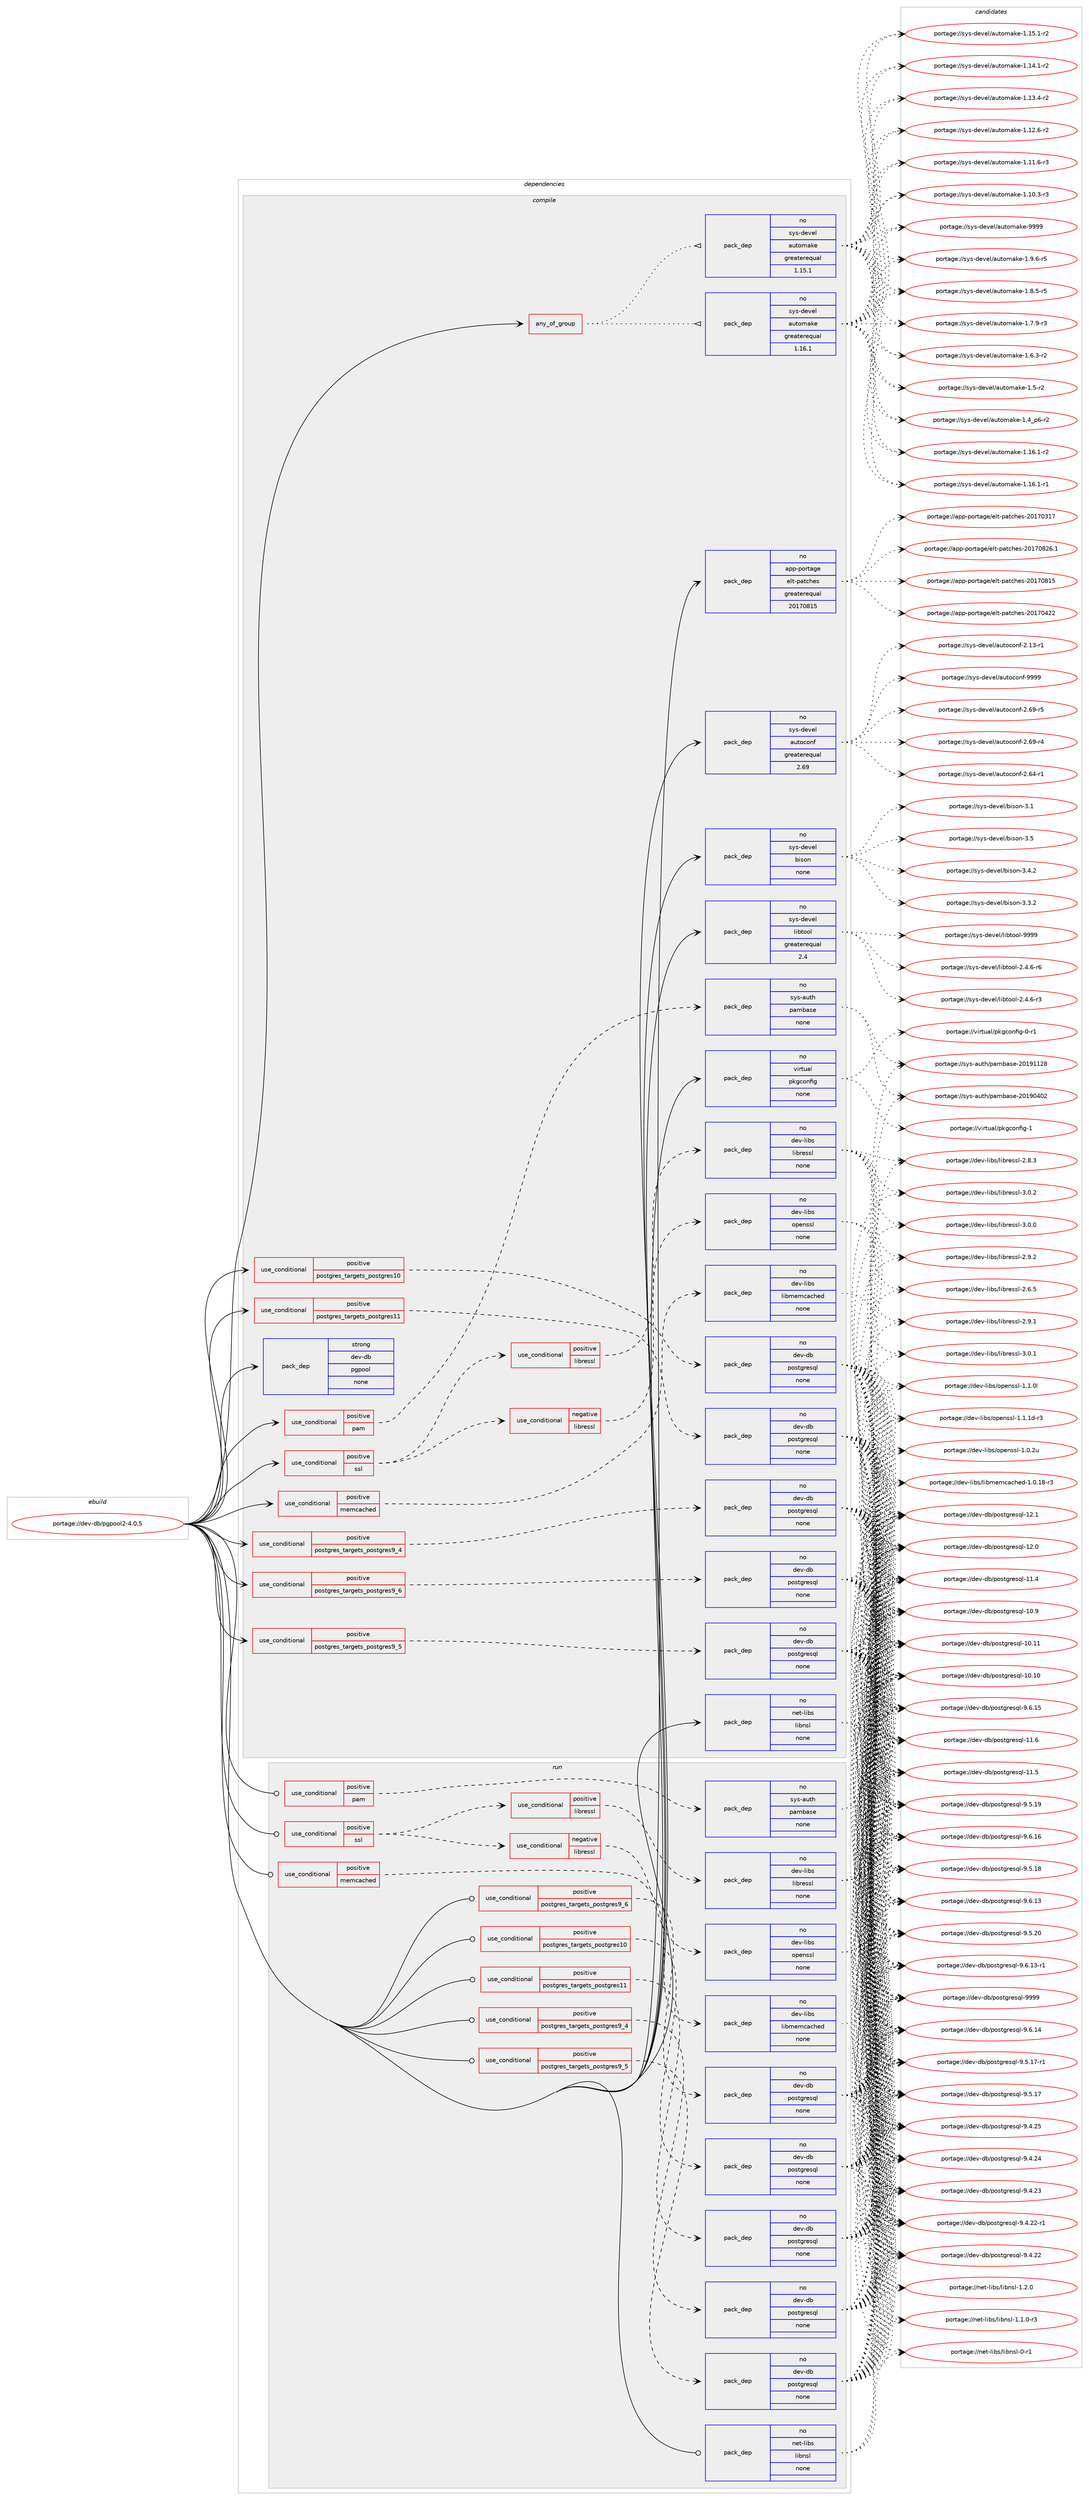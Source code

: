 digraph prolog {

# *************
# Graph options
# *************

newrank=true;
concentrate=true;
compound=true;
graph [rankdir=LR,fontname=Helvetica,fontsize=10,ranksep=1.5];#, ranksep=2.5, nodesep=0.2];
edge  [arrowhead=vee];
node  [fontname=Helvetica,fontsize=10];

# **********
# The ebuild
# **********

subgraph cluster_leftcol {
color=gray;
label=<<i>ebuild</i>>;
id [label="portage://dev-db/pgpool2-4.0.5", color=red, width=4, href="../dev-db/pgpool2-4.0.5.svg"];
}

# ****************
# The dependencies
# ****************

subgraph cluster_midcol {
color=gray;
label=<<i>dependencies</i>>;
subgraph cluster_compile {
fillcolor="#eeeeee";
style=filled;
label=<<i>compile</i>>;
subgraph any6974 {
dependency580517 [label=<<TABLE BORDER="0" CELLBORDER="1" CELLSPACING="0" CELLPADDING="4"><TR><TD CELLPADDING="10">any_of_group</TD></TR></TABLE>>, shape=none, color=red];subgraph pack435784 {
dependency580518 [label=<<TABLE BORDER="0" CELLBORDER="1" CELLSPACING="0" CELLPADDING="4" WIDTH="220"><TR><TD ROWSPAN="6" CELLPADDING="30">pack_dep</TD></TR><TR><TD WIDTH="110">no</TD></TR><TR><TD>sys-devel</TD></TR><TR><TD>automake</TD></TR><TR><TD>greaterequal</TD></TR><TR><TD>1.16.1</TD></TR></TABLE>>, shape=none, color=blue];
}
dependency580517:e -> dependency580518:w [weight=20,style="dotted",arrowhead="oinv"];
subgraph pack435785 {
dependency580519 [label=<<TABLE BORDER="0" CELLBORDER="1" CELLSPACING="0" CELLPADDING="4" WIDTH="220"><TR><TD ROWSPAN="6" CELLPADDING="30">pack_dep</TD></TR><TR><TD WIDTH="110">no</TD></TR><TR><TD>sys-devel</TD></TR><TR><TD>automake</TD></TR><TR><TD>greaterequal</TD></TR><TR><TD>1.15.1</TD></TR></TABLE>>, shape=none, color=blue];
}
dependency580517:e -> dependency580519:w [weight=20,style="dotted",arrowhead="oinv"];
}
id:e -> dependency580517:w [weight=20,style="solid",arrowhead="vee"];
subgraph cond137522 {
dependency580520 [label=<<TABLE BORDER="0" CELLBORDER="1" CELLSPACING="0" CELLPADDING="4"><TR><TD ROWSPAN="3" CELLPADDING="10">use_conditional</TD></TR><TR><TD>positive</TD></TR><TR><TD>memcached</TD></TR></TABLE>>, shape=none, color=red];
subgraph pack435786 {
dependency580521 [label=<<TABLE BORDER="0" CELLBORDER="1" CELLSPACING="0" CELLPADDING="4" WIDTH="220"><TR><TD ROWSPAN="6" CELLPADDING="30">pack_dep</TD></TR><TR><TD WIDTH="110">no</TD></TR><TR><TD>dev-libs</TD></TR><TR><TD>libmemcached</TD></TR><TR><TD>none</TD></TR><TR><TD></TD></TR></TABLE>>, shape=none, color=blue];
}
dependency580520:e -> dependency580521:w [weight=20,style="dashed",arrowhead="vee"];
}
id:e -> dependency580520:w [weight=20,style="solid",arrowhead="vee"];
subgraph cond137523 {
dependency580522 [label=<<TABLE BORDER="0" CELLBORDER="1" CELLSPACING="0" CELLPADDING="4"><TR><TD ROWSPAN="3" CELLPADDING="10">use_conditional</TD></TR><TR><TD>positive</TD></TR><TR><TD>pam</TD></TR></TABLE>>, shape=none, color=red];
subgraph pack435787 {
dependency580523 [label=<<TABLE BORDER="0" CELLBORDER="1" CELLSPACING="0" CELLPADDING="4" WIDTH="220"><TR><TD ROWSPAN="6" CELLPADDING="30">pack_dep</TD></TR><TR><TD WIDTH="110">no</TD></TR><TR><TD>sys-auth</TD></TR><TR><TD>pambase</TD></TR><TR><TD>none</TD></TR><TR><TD></TD></TR></TABLE>>, shape=none, color=blue];
}
dependency580522:e -> dependency580523:w [weight=20,style="dashed",arrowhead="vee"];
}
id:e -> dependency580522:w [weight=20,style="solid",arrowhead="vee"];
subgraph cond137524 {
dependency580524 [label=<<TABLE BORDER="0" CELLBORDER="1" CELLSPACING="0" CELLPADDING="4"><TR><TD ROWSPAN="3" CELLPADDING="10">use_conditional</TD></TR><TR><TD>positive</TD></TR><TR><TD>postgres_targets_postgres10</TD></TR></TABLE>>, shape=none, color=red];
subgraph pack435788 {
dependency580525 [label=<<TABLE BORDER="0" CELLBORDER="1" CELLSPACING="0" CELLPADDING="4" WIDTH="220"><TR><TD ROWSPAN="6" CELLPADDING="30">pack_dep</TD></TR><TR><TD WIDTH="110">no</TD></TR><TR><TD>dev-db</TD></TR><TR><TD>postgresql</TD></TR><TR><TD>none</TD></TR><TR><TD></TD></TR></TABLE>>, shape=none, color=blue];
}
dependency580524:e -> dependency580525:w [weight=20,style="dashed",arrowhead="vee"];
}
id:e -> dependency580524:w [weight=20,style="solid",arrowhead="vee"];
subgraph cond137525 {
dependency580526 [label=<<TABLE BORDER="0" CELLBORDER="1" CELLSPACING="0" CELLPADDING="4"><TR><TD ROWSPAN="3" CELLPADDING="10">use_conditional</TD></TR><TR><TD>positive</TD></TR><TR><TD>postgres_targets_postgres11</TD></TR></TABLE>>, shape=none, color=red];
subgraph pack435789 {
dependency580527 [label=<<TABLE BORDER="0" CELLBORDER="1" CELLSPACING="0" CELLPADDING="4" WIDTH="220"><TR><TD ROWSPAN="6" CELLPADDING="30">pack_dep</TD></TR><TR><TD WIDTH="110">no</TD></TR><TR><TD>dev-db</TD></TR><TR><TD>postgresql</TD></TR><TR><TD>none</TD></TR><TR><TD></TD></TR></TABLE>>, shape=none, color=blue];
}
dependency580526:e -> dependency580527:w [weight=20,style="dashed",arrowhead="vee"];
}
id:e -> dependency580526:w [weight=20,style="solid",arrowhead="vee"];
subgraph cond137526 {
dependency580528 [label=<<TABLE BORDER="0" CELLBORDER="1" CELLSPACING="0" CELLPADDING="4"><TR><TD ROWSPAN="3" CELLPADDING="10">use_conditional</TD></TR><TR><TD>positive</TD></TR><TR><TD>postgres_targets_postgres9_4</TD></TR></TABLE>>, shape=none, color=red];
subgraph pack435790 {
dependency580529 [label=<<TABLE BORDER="0" CELLBORDER="1" CELLSPACING="0" CELLPADDING="4" WIDTH="220"><TR><TD ROWSPAN="6" CELLPADDING="30">pack_dep</TD></TR><TR><TD WIDTH="110">no</TD></TR><TR><TD>dev-db</TD></TR><TR><TD>postgresql</TD></TR><TR><TD>none</TD></TR><TR><TD></TD></TR></TABLE>>, shape=none, color=blue];
}
dependency580528:e -> dependency580529:w [weight=20,style="dashed",arrowhead="vee"];
}
id:e -> dependency580528:w [weight=20,style="solid",arrowhead="vee"];
subgraph cond137527 {
dependency580530 [label=<<TABLE BORDER="0" CELLBORDER="1" CELLSPACING="0" CELLPADDING="4"><TR><TD ROWSPAN="3" CELLPADDING="10">use_conditional</TD></TR><TR><TD>positive</TD></TR><TR><TD>postgres_targets_postgres9_5</TD></TR></TABLE>>, shape=none, color=red];
subgraph pack435791 {
dependency580531 [label=<<TABLE BORDER="0" CELLBORDER="1" CELLSPACING="0" CELLPADDING="4" WIDTH="220"><TR><TD ROWSPAN="6" CELLPADDING="30">pack_dep</TD></TR><TR><TD WIDTH="110">no</TD></TR><TR><TD>dev-db</TD></TR><TR><TD>postgresql</TD></TR><TR><TD>none</TD></TR><TR><TD></TD></TR></TABLE>>, shape=none, color=blue];
}
dependency580530:e -> dependency580531:w [weight=20,style="dashed",arrowhead="vee"];
}
id:e -> dependency580530:w [weight=20,style="solid",arrowhead="vee"];
subgraph cond137528 {
dependency580532 [label=<<TABLE BORDER="0" CELLBORDER="1" CELLSPACING="0" CELLPADDING="4"><TR><TD ROWSPAN="3" CELLPADDING="10">use_conditional</TD></TR><TR><TD>positive</TD></TR><TR><TD>postgres_targets_postgres9_6</TD></TR></TABLE>>, shape=none, color=red];
subgraph pack435792 {
dependency580533 [label=<<TABLE BORDER="0" CELLBORDER="1" CELLSPACING="0" CELLPADDING="4" WIDTH="220"><TR><TD ROWSPAN="6" CELLPADDING="30">pack_dep</TD></TR><TR><TD WIDTH="110">no</TD></TR><TR><TD>dev-db</TD></TR><TR><TD>postgresql</TD></TR><TR><TD>none</TD></TR><TR><TD></TD></TR></TABLE>>, shape=none, color=blue];
}
dependency580532:e -> dependency580533:w [weight=20,style="dashed",arrowhead="vee"];
}
id:e -> dependency580532:w [weight=20,style="solid",arrowhead="vee"];
subgraph cond137529 {
dependency580534 [label=<<TABLE BORDER="0" CELLBORDER="1" CELLSPACING="0" CELLPADDING="4"><TR><TD ROWSPAN="3" CELLPADDING="10">use_conditional</TD></TR><TR><TD>positive</TD></TR><TR><TD>ssl</TD></TR></TABLE>>, shape=none, color=red];
subgraph cond137530 {
dependency580535 [label=<<TABLE BORDER="0" CELLBORDER="1" CELLSPACING="0" CELLPADDING="4"><TR><TD ROWSPAN="3" CELLPADDING="10">use_conditional</TD></TR><TR><TD>negative</TD></TR><TR><TD>libressl</TD></TR></TABLE>>, shape=none, color=red];
subgraph pack435793 {
dependency580536 [label=<<TABLE BORDER="0" CELLBORDER="1" CELLSPACING="0" CELLPADDING="4" WIDTH="220"><TR><TD ROWSPAN="6" CELLPADDING="30">pack_dep</TD></TR><TR><TD WIDTH="110">no</TD></TR><TR><TD>dev-libs</TD></TR><TR><TD>openssl</TD></TR><TR><TD>none</TD></TR><TR><TD></TD></TR></TABLE>>, shape=none, color=blue];
}
dependency580535:e -> dependency580536:w [weight=20,style="dashed",arrowhead="vee"];
}
dependency580534:e -> dependency580535:w [weight=20,style="dashed",arrowhead="vee"];
subgraph cond137531 {
dependency580537 [label=<<TABLE BORDER="0" CELLBORDER="1" CELLSPACING="0" CELLPADDING="4"><TR><TD ROWSPAN="3" CELLPADDING="10">use_conditional</TD></TR><TR><TD>positive</TD></TR><TR><TD>libressl</TD></TR></TABLE>>, shape=none, color=red];
subgraph pack435794 {
dependency580538 [label=<<TABLE BORDER="0" CELLBORDER="1" CELLSPACING="0" CELLPADDING="4" WIDTH="220"><TR><TD ROWSPAN="6" CELLPADDING="30">pack_dep</TD></TR><TR><TD WIDTH="110">no</TD></TR><TR><TD>dev-libs</TD></TR><TR><TD>libressl</TD></TR><TR><TD>none</TD></TR><TR><TD></TD></TR></TABLE>>, shape=none, color=blue];
}
dependency580537:e -> dependency580538:w [weight=20,style="dashed",arrowhead="vee"];
}
dependency580534:e -> dependency580537:w [weight=20,style="dashed",arrowhead="vee"];
}
id:e -> dependency580534:w [weight=20,style="solid",arrowhead="vee"];
subgraph pack435795 {
dependency580539 [label=<<TABLE BORDER="0" CELLBORDER="1" CELLSPACING="0" CELLPADDING="4" WIDTH="220"><TR><TD ROWSPAN="6" CELLPADDING="30">pack_dep</TD></TR><TR><TD WIDTH="110">no</TD></TR><TR><TD>app-portage</TD></TR><TR><TD>elt-patches</TD></TR><TR><TD>greaterequal</TD></TR><TR><TD>20170815</TD></TR></TABLE>>, shape=none, color=blue];
}
id:e -> dependency580539:w [weight=20,style="solid",arrowhead="vee"];
subgraph pack435796 {
dependency580540 [label=<<TABLE BORDER="0" CELLBORDER="1" CELLSPACING="0" CELLPADDING="4" WIDTH="220"><TR><TD ROWSPAN="6" CELLPADDING="30">pack_dep</TD></TR><TR><TD WIDTH="110">no</TD></TR><TR><TD>net-libs</TD></TR><TR><TD>libnsl</TD></TR><TR><TD>none</TD></TR><TR><TD></TD></TR></TABLE>>, shape=none, color=blue];
}
id:e -> dependency580540:w [weight=20,style="solid",arrowhead="vee"];
subgraph pack435797 {
dependency580541 [label=<<TABLE BORDER="0" CELLBORDER="1" CELLSPACING="0" CELLPADDING="4" WIDTH="220"><TR><TD ROWSPAN="6" CELLPADDING="30">pack_dep</TD></TR><TR><TD WIDTH="110">no</TD></TR><TR><TD>sys-devel</TD></TR><TR><TD>autoconf</TD></TR><TR><TD>greaterequal</TD></TR><TR><TD>2.69</TD></TR></TABLE>>, shape=none, color=blue];
}
id:e -> dependency580541:w [weight=20,style="solid",arrowhead="vee"];
subgraph pack435798 {
dependency580542 [label=<<TABLE BORDER="0" CELLBORDER="1" CELLSPACING="0" CELLPADDING="4" WIDTH="220"><TR><TD ROWSPAN="6" CELLPADDING="30">pack_dep</TD></TR><TR><TD WIDTH="110">no</TD></TR><TR><TD>sys-devel</TD></TR><TR><TD>bison</TD></TR><TR><TD>none</TD></TR><TR><TD></TD></TR></TABLE>>, shape=none, color=blue];
}
id:e -> dependency580542:w [weight=20,style="solid",arrowhead="vee"];
subgraph pack435799 {
dependency580543 [label=<<TABLE BORDER="0" CELLBORDER="1" CELLSPACING="0" CELLPADDING="4" WIDTH="220"><TR><TD ROWSPAN="6" CELLPADDING="30">pack_dep</TD></TR><TR><TD WIDTH="110">no</TD></TR><TR><TD>sys-devel</TD></TR><TR><TD>libtool</TD></TR><TR><TD>greaterequal</TD></TR><TR><TD>2.4</TD></TR></TABLE>>, shape=none, color=blue];
}
id:e -> dependency580543:w [weight=20,style="solid",arrowhead="vee"];
subgraph pack435800 {
dependency580544 [label=<<TABLE BORDER="0" CELLBORDER="1" CELLSPACING="0" CELLPADDING="4" WIDTH="220"><TR><TD ROWSPAN="6" CELLPADDING="30">pack_dep</TD></TR><TR><TD WIDTH="110">no</TD></TR><TR><TD>virtual</TD></TR><TR><TD>pkgconfig</TD></TR><TR><TD>none</TD></TR><TR><TD></TD></TR></TABLE>>, shape=none, color=blue];
}
id:e -> dependency580544:w [weight=20,style="solid",arrowhead="vee"];
subgraph pack435801 {
dependency580545 [label=<<TABLE BORDER="0" CELLBORDER="1" CELLSPACING="0" CELLPADDING="4" WIDTH="220"><TR><TD ROWSPAN="6" CELLPADDING="30">pack_dep</TD></TR><TR><TD WIDTH="110">strong</TD></TR><TR><TD>dev-db</TD></TR><TR><TD>pgpool</TD></TR><TR><TD>none</TD></TR><TR><TD></TD></TR></TABLE>>, shape=none, color=blue];
}
id:e -> dependency580545:w [weight=20,style="solid",arrowhead="vee"];
}
subgraph cluster_compileandrun {
fillcolor="#eeeeee";
style=filled;
label=<<i>compile and run</i>>;
}
subgraph cluster_run {
fillcolor="#eeeeee";
style=filled;
label=<<i>run</i>>;
subgraph cond137532 {
dependency580546 [label=<<TABLE BORDER="0" CELLBORDER="1" CELLSPACING="0" CELLPADDING="4"><TR><TD ROWSPAN="3" CELLPADDING="10">use_conditional</TD></TR><TR><TD>positive</TD></TR><TR><TD>memcached</TD></TR></TABLE>>, shape=none, color=red];
subgraph pack435802 {
dependency580547 [label=<<TABLE BORDER="0" CELLBORDER="1" CELLSPACING="0" CELLPADDING="4" WIDTH="220"><TR><TD ROWSPAN="6" CELLPADDING="30">pack_dep</TD></TR><TR><TD WIDTH="110">no</TD></TR><TR><TD>dev-libs</TD></TR><TR><TD>libmemcached</TD></TR><TR><TD>none</TD></TR><TR><TD></TD></TR></TABLE>>, shape=none, color=blue];
}
dependency580546:e -> dependency580547:w [weight=20,style="dashed",arrowhead="vee"];
}
id:e -> dependency580546:w [weight=20,style="solid",arrowhead="odot"];
subgraph cond137533 {
dependency580548 [label=<<TABLE BORDER="0" CELLBORDER="1" CELLSPACING="0" CELLPADDING="4"><TR><TD ROWSPAN="3" CELLPADDING="10">use_conditional</TD></TR><TR><TD>positive</TD></TR><TR><TD>pam</TD></TR></TABLE>>, shape=none, color=red];
subgraph pack435803 {
dependency580549 [label=<<TABLE BORDER="0" CELLBORDER="1" CELLSPACING="0" CELLPADDING="4" WIDTH="220"><TR><TD ROWSPAN="6" CELLPADDING="30">pack_dep</TD></TR><TR><TD WIDTH="110">no</TD></TR><TR><TD>sys-auth</TD></TR><TR><TD>pambase</TD></TR><TR><TD>none</TD></TR><TR><TD></TD></TR></TABLE>>, shape=none, color=blue];
}
dependency580548:e -> dependency580549:w [weight=20,style="dashed",arrowhead="vee"];
}
id:e -> dependency580548:w [weight=20,style="solid",arrowhead="odot"];
subgraph cond137534 {
dependency580550 [label=<<TABLE BORDER="0" CELLBORDER="1" CELLSPACING="0" CELLPADDING="4"><TR><TD ROWSPAN="3" CELLPADDING="10">use_conditional</TD></TR><TR><TD>positive</TD></TR><TR><TD>postgres_targets_postgres10</TD></TR></TABLE>>, shape=none, color=red];
subgraph pack435804 {
dependency580551 [label=<<TABLE BORDER="0" CELLBORDER="1" CELLSPACING="0" CELLPADDING="4" WIDTH="220"><TR><TD ROWSPAN="6" CELLPADDING="30">pack_dep</TD></TR><TR><TD WIDTH="110">no</TD></TR><TR><TD>dev-db</TD></TR><TR><TD>postgresql</TD></TR><TR><TD>none</TD></TR><TR><TD></TD></TR></TABLE>>, shape=none, color=blue];
}
dependency580550:e -> dependency580551:w [weight=20,style="dashed",arrowhead="vee"];
}
id:e -> dependency580550:w [weight=20,style="solid",arrowhead="odot"];
subgraph cond137535 {
dependency580552 [label=<<TABLE BORDER="0" CELLBORDER="1" CELLSPACING="0" CELLPADDING="4"><TR><TD ROWSPAN="3" CELLPADDING="10">use_conditional</TD></TR><TR><TD>positive</TD></TR><TR><TD>postgres_targets_postgres11</TD></TR></TABLE>>, shape=none, color=red];
subgraph pack435805 {
dependency580553 [label=<<TABLE BORDER="0" CELLBORDER="1" CELLSPACING="0" CELLPADDING="4" WIDTH="220"><TR><TD ROWSPAN="6" CELLPADDING="30">pack_dep</TD></TR><TR><TD WIDTH="110">no</TD></TR><TR><TD>dev-db</TD></TR><TR><TD>postgresql</TD></TR><TR><TD>none</TD></TR><TR><TD></TD></TR></TABLE>>, shape=none, color=blue];
}
dependency580552:e -> dependency580553:w [weight=20,style="dashed",arrowhead="vee"];
}
id:e -> dependency580552:w [weight=20,style="solid",arrowhead="odot"];
subgraph cond137536 {
dependency580554 [label=<<TABLE BORDER="0" CELLBORDER="1" CELLSPACING="0" CELLPADDING="4"><TR><TD ROWSPAN="3" CELLPADDING="10">use_conditional</TD></TR><TR><TD>positive</TD></TR><TR><TD>postgres_targets_postgres9_4</TD></TR></TABLE>>, shape=none, color=red];
subgraph pack435806 {
dependency580555 [label=<<TABLE BORDER="0" CELLBORDER="1" CELLSPACING="0" CELLPADDING="4" WIDTH="220"><TR><TD ROWSPAN="6" CELLPADDING="30">pack_dep</TD></TR><TR><TD WIDTH="110">no</TD></TR><TR><TD>dev-db</TD></TR><TR><TD>postgresql</TD></TR><TR><TD>none</TD></TR><TR><TD></TD></TR></TABLE>>, shape=none, color=blue];
}
dependency580554:e -> dependency580555:w [weight=20,style="dashed",arrowhead="vee"];
}
id:e -> dependency580554:w [weight=20,style="solid",arrowhead="odot"];
subgraph cond137537 {
dependency580556 [label=<<TABLE BORDER="0" CELLBORDER="1" CELLSPACING="0" CELLPADDING="4"><TR><TD ROWSPAN="3" CELLPADDING="10">use_conditional</TD></TR><TR><TD>positive</TD></TR><TR><TD>postgres_targets_postgres9_5</TD></TR></TABLE>>, shape=none, color=red];
subgraph pack435807 {
dependency580557 [label=<<TABLE BORDER="0" CELLBORDER="1" CELLSPACING="0" CELLPADDING="4" WIDTH="220"><TR><TD ROWSPAN="6" CELLPADDING="30">pack_dep</TD></TR><TR><TD WIDTH="110">no</TD></TR><TR><TD>dev-db</TD></TR><TR><TD>postgresql</TD></TR><TR><TD>none</TD></TR><TR><TD></TD></TR></TABLE>>, shape=none, color=blue];
}
dependency580556:e -> dependency580557:w [weight=20,style="dashed",arrowhead="vee"];
}
id:e -> dependency580556:w [weight=20,style="solid",arrowhead="odot"];
subgraph cond137538 {
dependency580558 [label=<<TABLE BORDER="0" CELLBORDER="1" CELLSPACING="0" CELLPADDING="4"><TR><TD ROWSPAN="3" CELLPADDING="10">use_conditional</TD></TR><TR><TD>positive</TD></TR><TR><TD>postgres_targets_postgres9_6</TD></TR></TABLE>>, shape=none, color=red];
subgraph pack435808 {
dependency580559 [label=<<TABLE BORDER="0" CELLBORDER="1" CELLSPACING="0" CELLPADDING="4" WIDTH="220"><TR><TD ROWSPAN="6" CELLPADDING="30">pack_dep</TD></TR><TR><TD WIDTH="110">no</TD></TR><TR><TD>dev-db</TD></TR><TR><TD>postgresql</TD></TR><TR><TD>none</TD></TR><TR><TD></TD></TR></TABLE>>, shape=none, color=blue];
}
dependency580558:e -> dependency580559:w [weight=20,style="dashed",arrowhead="vee"];
}
id:e -> dependency580558:w [weight=20,style="solid",arrowhead="odot"];
subgraph cond137539 {
dependency580560 [label=<<TABLE BORDER="0" CELLBORDER="1" CELLSPACING="0" CELLPADDING="4"><TR><TD ROWSPAN="3" CELLPADDING="10">use_conditional</TD></TR><TR><TD>positive</TD></TR><TR><TD>ssl</TD></TR></TABLE>>, shape=none, color=red];
subgraph cond137540 {
dependency580561 [label=<<TABLE BORDER="0" CELLBORDER="1" CELLSPACING="0" CELLPADDING="4"><TR><TD ROWSPAN="3" CELLPADDING="10">use_conditional</TD></TR><TR><TD>negative</TD></TR><TR><TD>libressl</TD></TR></TABLE>>, shape=none, color=red];
subgraph pack435809 {
dependency580562 [label=<<TABLE BORDER="0" CELLBORDER="1" CELLSPACING="0" CELLPADDING="4" WIDTH="220"><TR><TD ROWSPAN="6" CELLPADDING="30">pack_dep</TD></TR><TR><TD WIDTH="110">no</TD></TR><TR><TD>dev-libs</TD></TR><TR><TD>openssl</TD></TR><TR><TD>none</TD></TR><TR><TD></TD></TR></TABLE>>, shape=none, color=blue];
}
dependency580561:e -> dependency580562:w [weight=20,style="dashed",arrowhead="vee"];
}
dependency580560:e -> dependency580561:w [weight=20,style="dashed",arrowhead="vee"];
subgraph cond137541 {
dependency580563 [label=<<TABLE BORDER="0" CELLBORDER="1" CELLSPACING="0" CELLPADDING="4"><TR><TD ROWSPAN="3" CELLPADDING="10">use_conditional</TD></TR><TR><TD>positive</TD></TR><TR><TD>libressl</TD></TR></TABLE>>, shape=none, color=red];
subgraph pack435810 {
dependency580564 [label=<<TABLE BORDER="0" CELLBORDER="1" CELLSPACING="0" CELLPADDING="4" WIDTH="220"><TR><TD ROWSPAN="6" CELLPADDING="30">pack_dep</TD></TR><TR><TD WIDTH="110">no</TD></TR><TR><TD>dev-libs</TD></TR><TR><TD>libressl</TD></TR><TR><TD>none</TD></TR><TR><TD></TD></TR></TABLE>>, shape=none, color=blue];
}
dependency580563:e -> dependency580564:w [weight=20,style="dashed",arrowhead="vee"];
}
dependency580560:e -> dependency580563:w [weight=20,style="dashed",arrowhead="vee"];
}
id:e -> dependency580560:w [weight=20,style="solid",arrowhead="odot"];
subgraph pack435811 {
dependency580565 [label=<<TABLE BORDER="0" CELLBORDER="1" CELLSPACING="0" CELLPADDING="4" WIDTH="220"><TR><TD ROWSPAN="6" CELLPADDING="30">pack_dep</TD></TR><TR><TD WIDTH="110">no</TD></TR><TR><TD>net-libs</TD></TR><TR><TD>libnsl</TD></TR><TR><TD>none</TD></TR><TR><TD></TD></TR></TABLE>>, shape=none, color=blue];
}
id:e -> dependency580565:w [weight=20,style="solid",arrowhead="odot"];
}
}

# **************
# The candidates
# **************

subgraph cluster_choices {
rank=same;
color=gray;
label=<<i>candidates</i>>;

subgraph choice435784 {
color=black;
nodesep=1;
choice115121115451001011181011084797117116111109971071014557575757 [label="portage://sys-devel/automake-9999", color=red, width=4,href="../sys-devel/automake-9999.svg"];
choice115121115451001011181011084797117116111109971071014549465746544511453 [label="portage://sys-devel/automake-1.9.6-r5", color=red, width=4,href="../sys-devel/automake-1.9.6-r5.svg"];
choice115121115451001011181011084797117116111109971071014549465646534511453 [label="portage://sys-devel/automake-1.8.5-r5", color=red, width=4,href="../sys-devel/automake-1.8.5-r5.svg"];
choice115121115451001011181011084797117116111109971071014549465546574511451 [label="portage://sys-devel/automake-1.7.9-r3", color=red, width=4,href="../sys-devel/automake-1.7.9-r3.svg"];
choice115121115451001011181011084797117116111109971071014549465446514511450 [label="portage://sys-devel/automake-1.6.3-r2", color=red, width=4,href="../sys-devel/automake-1.6.3-r2.svg"];
choice11512111545100101118101108479711711611110997107101454946534511450 [label="portage://sys-devel/automake-1.5-r2", color=red, width=4,href="../sys-devel/automake-1.5-r2.svg"];
choice115121115451001011181011084797117116111109971071014549465295112544511450 [label="portage://sys-devel/automake-1.4_p6-r2", color=red, width=4,href="../sys-devel/automake-1.4_p6-r2.svg"];
choice11512111545100101118101108479711711611110997107101454946495446494511450 [label="portage://sys-devel/automake-1.16.1-r2", color=red, width=4,href="../sys-devel/automake-1.16.1-r2.svg"];
choice11512111545100101118101108479711711611110997107101454946495446494511449 [label="portage://sys-devel/automake-1.16.1-r1", color=red, width=4,href="../sys-devel/automake-1.16.1-r1.svg"];
choice11512111545100101118101108479711711611110997107101454946495346494511450 [label="portage://sys-devel/automake-1.15.1-r2", color=red, width=4,href="../sys-devel/automake-1.15.1-r2.svg"];
choice11512111545100101118101108479711711611110997107101454946495246494511450 [label="portage://sys-devel/automake-1.14.1-r2", color=red, width=4,href="../sys-devel/automake-1.14.1-r2.svg"];
choice11512111545100101118101108479711711611110997107101454946495146524511450 [label="portage://sys-devel/automake-1.13.4-r2", color=red, width=4,href="../sys-devel/automake-1.13.4-r2.svg"];
choice11512111545100101118101108479711711611110997107101454946495046544511450 [label="portage://sys-devel/automake-1.12.6-r2", color=red, width=4,href="../sys-devel/automake-1.12.6-r2.svg"];
choice11512111545100101118101108479711711611110997107101454946494946544511451 [label="portage://sys-devel/automake-1.11.6-r3", color=red, width=4,href="../sys-devel/automake-1.11.6-r3.svg"];
choice11512111545100101118101108479711711611110997107101454946494846514511451 [label="portage://sys-devel/automake-1.10.3-r3", color=red, width=4,href="../sys-devel/automake-1.10.3-r3.svg"];
dependency580518:e -> choice115121115451001011181011084797117116111109971071014557575757:w [style=dotted,weight="100"];
dependency580518:e -> choice115121115451001011181011084797117116111109971071014549465746544511453:w [style=dotted,weight="100"];
dependency580518:e -> choice115121115451001011181011084797117116111109971071014549465646534511453:w [style=dotted,weight="100"];
dependency580518:e -> choice115121115451001011181011084797117116111109971071014549465546574511451:w [style=dotted,weight="100"];
dependency580518:e -> choice115121115451001011181011084797117116111109971071014549465446514511450:w [style=dotted,weight="100"];
dependency580518:e -> choice11512111545100101118101108479711711611110997107101454946534511450:w [style=dotted,weight="100"];
dependency580518:e -> choice115121115451001011181011084797117116111109971071014549465295112544511450:w [style=dotted,weight="100"];
dependency580518:e -> choice11512111545100101118101108479711711611110997107101454946495446494511450:w [style=dotted,weight="100"];
dependency580518:e -> choice11512111545100101118101108479711711611110997107101454946495446494511449:w [style=dotted,weight="100"];
dependency580518:e -> choice11512111545100101118101108479711711611110997107101454946495346494511450:w [style=dotted,weight="100"];
dependency580518:e -> choice11512111545100101118101108479711711611110997107101454946495246494511450:w [style=dotted,weight="100"];
dependency580518:e -> choice11512111545100101118101108479711711611110997107101454946495146524511450:w [style=dotted,weight="100"];
dependency580518:e -> choice11512111545100101118101108479711711611110997107101454946495046544511450:w [style=dotted,weight="100"];
dependency580518:e -> choice11512111545100101118101108479711711611110997107101454946494946544511451:w [style=dotted,weight="100"];
dependency580518:e -> choice11512111545100101118101108479711711611110997107101454946494846514511451:w [style=dotted,weight="100"];
}
subgraph choice435785 {
color=black;
nodesep=1;
choice115121115451001011181011084797117116111109971071014557575757 [label="portage://sys-devel/automake-9999", color=red, width=4,href="../sys-devel/automake-9999.svg"];
choice115121115451001011181011084797117116111109971071014549465746544511453 [label="portage://sys-devel/automake-1.9.6-r5", color=red, width=4,href="../sys-devel/automake-1.9.6-r5.svg"];
choice115121115451001011181011084797117116111109971071014549465646534511453 [label="portage://sys-devel/automake-1.8.5-r5", color=red, width=4,href="../sys-devel/automake-1.8.5-r5.svg"];
choice115121115451001011181011084797117116111109971071014549465546574511451 [label="portage://sys-devel/automake-1.7.9-r3", color=red, width=4,href="../sys-devel/automake-1.7.9-r3.svg"];
choice115121115451001011181011084797117116111109971071014549465446514511450 [label="portage://sys-devel/automake-1.6.3-r2", color=red, width=4,href="../sys-devel/automake-1.6.3-r2.svg"];
choice11512111545100101118101108479711711611110997107101454946534511450 [label="portage://sys-devel/automake-1.5-r2", color=red, width=4,href="../sys-devel/automake-1.5-r2.svg"];
choice115121115451001011181011084797117116111109971071014549465295112544511450 [label="portage://sys-devel/automake-1.4_p6-r2", color=red, width=4,href="../sys-devel/automake-1.4_p6-r2.svg"];
choice11512111545100101118101108479711711611110997107101454946495446494511450 [label="portage://sys-devel/automake-1.16.1-r2", color=red, width=4,href="../sys-devel/automake-1.16.1-r2.svg"];
choice11512111545100101118101108479711711611110997107101454946495446494511449 [label="portage://sys-devel/automake-1.16.1-r1", color=red, width=4,href="../sys-devel/automake-1.16.1-r1.svg"];
choice11512111545100101118101108479711711611110997107101454946495346494511450 [label="portage://sys-devel/automake-1.15.1-r2", color=red, width=4,href="../sys-devel/automake-1.15.1-r2.svg"];
choice11512111545100101118101108479711711611110997107101454946495246494511450 [label="portage://sys-devel/automake-1.14.1-r2", color=red, width=4,href="../sys-devel/automake-1.14.1-r2.svg"];
choice11512111545100101118101108479711711611110997107101454946495146524511450 [label="portage://sys-devel/automake-1.13.4-r2", color=red, width=4,href="../sys-devel/automake-1.13.4-r2.svg"];
choice11512111545100101118101108479711711611110997107101454946495046544511450 [label="portage://sys-devel/automake-1.12.6-r2", color=red, width=4,href="../sys-devel/automake-1.12.6-r2.svg"];
choice11512111545100101118101108479711711611110997107101454946494946544511451 [label="portage://sys-devel/automake-1.11.6-r3", color=red, width=4,href="../sys-devel/automake-1.11.6-r3.svg"];
choice11512111545100101118101108479711711611110997107101454946494846514511451 [label="portage://sys-devel/automake-1.10.3-r3", color=red, width=4,href="../sys-devel/automake-1.10.3-r3.svg"];
dependency580519:e -> choice115121115451001011181011084797117116111109971071014557575757:w [style=dotted,weight="100"];
dependency580519:e -> choice115121115451001011181011084797117116111109971071014549465746544511453:w [style=dotted,weight="100"];
dependency580519:e -> choice115121115451001011181011084797117116111109971071014549465646534511453:w [style=dotted,weight="100"];
dependency580519:e -> choice115121115451001011181011084797117116111109971071014549465546574511451:w [style=dotted,weight="100"];
dependency580519:e -> choice115121115451001011181011084797117116111109971071014549465446514511450:w [style=dotted,weight="100"];
dependency580519:e -> choice11512111545100101118101108479711711611110997107101454946534511450:w [style=dotted,weight="100"];
dependency580519:e -> choice115121115451001011181011084797117116111109971071014549465295112544511450:w [style=dotted,weight="100"];
dependency580519:e -> choice11512111545100101118101108479711711611110997107101454946495446494511450:w [style=dotted,weight="100"];
dependency580519:e -> choice11512111545100101118101108479711711611110997107101454946495446494511449:w [style=dotted,weight="100"];
dependency580519:e -> choice11512111545100101118101108479711711611110997107101454946495346494511450:w [style=dotted,weight="100"];
dependency580519:e -> choice11512111545100101118101108479711711611110997107101454946495246494511450:w [style=dotted,weight="100"];
dependency580519:e -> choice11512111545100101118101108479711711611110997107101454946495146524511450:w [style=dotted,weight="100"];
dependency580519:e -> choice11512111545100101118101108479711711611110997107101454946495046544511450:w [style=dotted,weight="100"];
dependency580519:e -> choice11512111545100101118101108479711711611110997107101454946494946544511451:w [style=dotted,weight="100"];
dependency580519:e -> choice11512111545100101118101108479711711611110997107101454946494846514511451:w [style=dotted,weight="100"];
}
subgraph choice435786 {
color=black;
nodesep=1;
choice10010111845108105981154710810598109101109999799104101100454946484649564511451 [label="portage://dev-libs/libmemcached-1.0.18-r3", color=red, width=4,href="../dev-libs/libmemcached-1.0.18-r3.svg"];
dependency580521:e -> choice10010111845108105981154710810598109101109999799104101100454946484649564511451:w [style=dotted,weight="100"];
}
subgraph choice435787 {
color=black;
nodesep=1;
choice115121115459711711610447112971099897115101455048495749495056 [label="portage://sys-auth/pambase-20191128", color=red, width=4,href="../sys-auth/pambase-20191128.svg"];
choice115121115459711711610447112971099897115101455048495748524850 [label="portage://sys-auth/pambase-20190402", color=red, width=4,href="../sys-auth/pambase-20190402.svg"];
dependency580523:e -> choice115121115459711711610447112971099897115101455048495749495056:w [style=dotted,weight="100"];
dependency580523:e -> choice115121115459711711610447112971099897115101455048495748524850:w [style=dotted,weight="100"];
}
subgraph choice435788 {
color=black;
nodesep=1;
choice1001011184510098471121111151161031141011151131084557575757 [label="portage://dev-db/postgresql-9999", color=red, width=4,href="../dev-db/postgresql-9999.svg"];
choice10010111845100984711211111511610311410111511310845574654464954 [label="portage://dev-db/postgresql-9.6.16", color=red, width=4,href="../dev-db/postgresql-9.6.16.svg"];
choice10010111845100984711211111511610311410111511310845574654464953 [label="portage://dev-db/postgresql-9.6.15", color=red, width=4,href="../dev-db/postgresql-9.6.15.svg"];
choice10010111845100984711211111511610311410111511310845574654464952 [label="portage://dev-db/postgresql-9.6.14", color=red, width=4,href="../dev-db/postgresql-9.6.14.svg"];
choice100101118451009847112111115116103114101115113108455746544649514511449 [label="portage://dev-db/postgresql-9.6.13-r1", color=red, width=4,href="../dev-db/postgresql-9.6.13-r1.svg"];
choice10010111845100984711211111511610311410111511310845574654464951 [label="portage://dev-db/postgresql-9.6.13", color=red, width=4,href="../dev-db/postgresql-9.6.13.svg"];
choice10010111845100984711211111511610311410111511310845574653465048 [label="portage://dev-db/postgresql-9.5.20", color=red, width=4,href="../dev-db/postgresql-9.5.20.svg"];
choice10010111845100984711211111511610311410111511310845574653464957 [label="portage://dev-db/postgresql-9.5.19", color=red, width=4,href="../dev-db/postgresql-9.5.19.svg"];
choice10010111845100984711211111511610311410111511310845574653464956 [label="portage://dev-db/postgresql-9.5.18", color=red, width=4,href="../dev-db/postgresql-9.5.18.svg"];
choice100101118451009847112111115116103114101115113108455746534649554511449 [label="portage://dev-db/postgresql-9.5.17-r1", color=red, width=4,href="../dev-db/postgresql-9.5.17-r1.svg"];
choice10010111845100984711211111511610311410111511310845574653464955 [label="portage://dev-db/postgresql-9.5.17", color=red, width=4,href="../dev-db/postgresql-9.5.17.svg"];
choice10010111845100984711211111511610311410111511310845574652465053 [label="portage://dev-db/postgresql-9.4.25", color=red, width=4,href="../dev-db/postgresql-9.4.25.svg"];
choice10010111845100984711211111511610311410111511310845574652465052 [label="portage://dev-db/postgresql-9.4.24", color=red, width=4,href="../dev-db/postgresql-9.4.24.svg"];
choice10010111845100984711211111511610311410111511310845574652465051 [label="portage://dev-db/postgresql-9.4.23", color=red, width=4,href="../dev-db/postgresql-9.4.23.svg"];
choice100101118451009847112111115116103114101115113108455746524650504511449 [label="portage://dev-db/postgresql-9.4.22-r1", color=red, width=4,href="../dev-db/postgresql-9.4.22-r1.svg"];
choice10010111845100984711211111511610311410111511310845574652465050 [label="portage://dev-db/postgresql-9.4.22", color=red, width=4,href="../dev-db/postgresql-9.4.22.svg"];
choice1001011184510098471121111151161031141011151131084549504649 [label="portage://dev-db/postgresql-12.1", color=red, width=4,href="../dev-db/postgresql-12.1.svg"];
choice1001011184510098471121111151161031141011151131084549504648 [label="portage://dev-db/postgresql-12.0", color=red, width=4,href="../dev-db/postgresql-12.0.svg"];
choice1001011184510098471121111151161031141011151131084549494654 [label="portage://dev-db/postgresql-11.6", color=red, width=4,href="../dev-db/postgresql-11.6.svg"];
choice1001011184510098471121111151161031141011151131084549494653 [label="portage://dev-db/postgresql-11.5", color=red, width=4,href="../dev-db/postgresql-11.5.svg"];
choice1001011184510098471121111151161031141011151131084549494652 [label="portage://dev-db/postgresql-11.4", color=red, width=4,href="../dev-db/postgresql-11.4.svg"];
choice1001011184510098471121111151161031141011151131084549484657 [label="portage://dev-db/postgresql-10.9", color=red, width=4,href="../dev-db/postgresql-10.9.svg"];
choice100101118451009847112111115116103114101115113108454948464949 [label="portage://dev-db/postgresql-10.11", color=red, width=4,href="../dev-db/postgresql-10.11.svg"];
choice100101118451009847112111115116103114101115113108454948464948 [label="portage://dev-db/postgresql-10.10", color=red, width=4,href="../dev-db/postgresql-10.10.svg"];
dependency580525:e -> choice1001011184510098471121111151161031141011151131084557575757:w [style=dotted,weight="100"];
dependency580525:e -> choice10010111845100984711211111511610311410111511310845574654464954:w [style=dotted,weight="100"];
dependency580525:e -> choice10010111845100984711211111511610311410111511310845574654464953:w [style=dotted,weight="100"];
dependency580525:e -> choice10010111845100984711211111511610311410111511310845574654464952:w [style=dotted,weight="100"];
dependency580525:e -> choice100101118451009847112111115116103114101115113108455746544649514511449:w [style=dotted,weight="100"];
dependency580525:e -> choice10010111845100984711211111511610311410111511310845574654464951:w [style=dotted,weight="100"];
dependency580525:e -> choice10010111845100984711211111511610311410111511310845574653465048:w [style=dotted,weight="100"];
dependency580525:e -> choice10010111845100984711211111511610311410111511310845574653464957:w [style=dotted,weight="100"];
dependency580525:e -> choice10010111845100984711211111511610311410111511310845574653464956:w [style=dotted,weight="100"];
dependency580525:e -> choice100101118451009847112111115116103114101115113108455746534649554511449:w [style=dotted,weight="100"];
dependency580525:e -> choice10010111845100984711211111511610311410111511310845574653464955:w [style=dotted,weight="100"];
dependency580525:e -> choice10010111845100984711211111511610311410111511310845574652465053:w [style=dotted,weight="100"];
dependency580525:e -> choice10010111845100984711211111511610311410111511310845574652465052:w [style=dotted,weight="100"];
dependency580525:e -> choice10010111845100984711211111511610311410111511310845574652465051:w [style=dotted,weight="100"];
dependency580525:e -> choice100101118451009847112111115116103114101115113108455746524650504511449:w [style=dotted,weight="100"];
dependency580525:e -> choice10010111845100984711211111511610311410111511310845574652465050:w [style=dotted,weight="100"];
dependency580525:e -> choice1001011184510098471121111151161031141011151131084549504649:w [style=dotted,weight="100"];
dependency580525:e -> choice1001011184510098471121111151161031141011151131084549504648:w [style=dotted,weight="100"];
dependency580525:e -> choice1001011184510098471121111151161031141011151131084549494654:w [style=dotted,weight="100"];
dependency580525:e -> choice1001011184510098471121111151161031141011151131084549494653:w [style=dotted,weight="100"];
dependency580525:e -> choice1001011184510098471121111151161031141011151131084549494652:w [style=dotted,weight="100"];
dependency580525:e -> choice1001011184510098471121111151161031141011151131084549484657:w [style=dotted,weight="100"];
dependency580525:e -> choice100101118451009847112111115116103114101115113108454948464949:w [style=dotted,weight="100"];
dependency580525:e -> choice100101118451009847112111115116103114101115113108454948464948:w [style=dotted,weight="100"];
}
subgraph choice435789 {
color=black;
nodesep=1;
choice1001011184510098471121111151161031141011151131084557575757 [label="portage://dev-db/postgresql-9999", color=red, width=4,href="../dev-db/postgresql-9999.svg"];
choice10010111845100984711211111511610311410111511310845574654464954 [label="portage://dev-db/postgresql-9.6.16", color=red, width=4,href="../dev-db/postgresql-9.6.16.svg"];
choice10010111845100984711211111511610311410111511310845574654464953 [label="portage://dev-db/postgresql-9.6.15", color=red, width=4,href="../dev-db/postgresql-9.6.15.svg"];
choice10010111845100984711211111511610311410111511310845574654464952 [label="portage://dev-db/postgresql-9.6.14", color=red, width=4,href="../dev-db/postgresql-9.6.14.svg"];
choice100101118451009847112111115116103114101115113108455746544649514511449 [label="portage://dev-db/postgresql-9.6.13-r1", color=red, width=4,href="../dev-db/postgresql-9.6.13-r1.svg"];
choice10010111845100984711211111511610311410111511310845574654464951 [label="portage://dev-db/postgresql-9.6.13", color=red, width=4,href="../dev-db/postgresql-9.6.13.svg"];
choice10010111845100984711211111511610311410111511310845574653465048 [label="portage://dev-db/postgresql-9.5.20", color=red, width=4,href="../dev-db/postgresql-9.5.20.svg"];
choice10010111845100984711211111511610311410111511310845574653464957 [label="portage://dev-db/postgresql-9.5.19", color=red, width=4,href="../dev-db/postgresql-9.5.19.svg"];
choice10010111845100984711211111511610311410111511310845574653464956 [label="portage://dev-db/postgresql-9.5.18", color=red, width=4,href="../dev-db/postgresql-9.5.18.svg"];
choice100101118451009847112111115116103114101115113108455746534649554511449 [label="portage://dev-db/postgresql-9.5.17-r1", color=red, width=4,href="../dev-db/postgresql-9.5.17-r1.svg"];
choice10010111845100984711211111511610311410111511310845574653464955 [label="portage://dev-db/postgresql-9.5.17", color=red, width=4,href="../dev-db/postgresql-9.5.17.svg"];
choice10010111845100984711211111511610311410111511310845574652465053 [label="portage://dev-db/postgresql-9.4.25", color=red, width=4,href="../dev-db/postgresql-9.4.25.svg"];
choice10010111845100984711211111511610311410111511310845574652465052 [label="portage://dev-db/postgresql-9.4.24", color=red, width=4,href="../dev-db/postgresql-9.4.24.svg"];
choice10010111845100984711211111511610311410111511310845574652465051 [label="portage://dev-db/postgresql-9.4.23", color=red, width=4,href="../dev-db/postgresql-9.4.23.svg"];
choice100101118451009847112111115116103114101115113108455746524650504511449 [label="portage://dev-db/postgresql-9.4.22-r1", color=red, width=4,href="../dev-db/postgresql-9.4.22-r1.svg"];
choice10010111845100984711211111511610311410111511310845574652465050 [label="portage://dev-db/postgresql-9.4.22", color=red, width=4,href="../dev-db/postgresql-9.4.22.svg"];
choice1001011184510098471121111151161031141011151131084549504649 [label="portage://dev-db/postgresql-12.1", color=red, width=4,href="../dev-db/postgresql-12.1.svg"];
choice1001011184510098471121111151161031141011151131084549504648 [label="portage://dev-db/postgresql-12.0", color=red, width=4,href="../dev-db/postgresql-12.0.svg"];
choice1001011184510098471121111151161031141011151131084549494654 [label="portage://dev-db/postgresql-11.6", color=red, width=4,href="../dev-db/postgresql-11.6.svg"];
choice1001011184510098471121111151161031141011151131084549494653 [label="portage://dev-db/postgresql-11.5", color=red, width=4,href="../dev-db/postgresql-11.5.svg"];
choice1001011184510098471121111151161031141011151131084549494652 [label="portage://dev-db/postgresql-11.4", color=red, width=4,href="../dev-db/postgresql-11.4.svg"];
choice1001011184510098471121111151161031141011151131084549484657 [label="portage://dev-db/postgresql-10.9", color=red, width=4,href="../dev-db/postgresql-10.9.svg"];
choice100101118451009847112111115116103114101115113108454948464949 [label="portage://dev-db/postgresql-10.11", color=red, width=4,href="../dev-db/postgresql-10.11.svg"];
choice100101118451009847112111115116103114101115113108454948464948 [label="portage://dev-db/postgresql-10.10", color=red, width=4,href="../dev-db/postgresql-10.10.svg"];
dependency580527:e -> choice1001011184510098471121111151161031141011151131084557575757:w [style=dotted,weight="100"];
dependency580527:e -> choice10010111845100984711211111511610311410111511310845574654464954:w [style=dotted,weight="100"];
dependency580527:e -> choice10010111845100984711211111511610311410111511310845574654464953:w [style=dotted,weight="100"];
dependency580527:e -> choice10010111845100984711211111511610311410111511310845574654464952:w [style=dotted,weight="100"];
dependency580527:e -> choice100101118451009847112111115116103114101115113108455746544649514511449:w [style=dotted,weight="100"];
dependency580527:e -> choice10010111845100984711211111511610311410111511310845574654464951:w [style=dotted,weight="100"];
dependency580527:e -> choice10010111845100984711211111511610311410111511310845574653465048:w [style=dotted,weight="100"];
dependency580527:e -> choice10010111845100984711211111511610311410111511310845574653464957:w [style=dotted,weight="100"];
dependency580527:e -> choice10010111845100984711211111511610311410111511310845574653464956:w [style=dotted,weight="100"];
dependency580527:e -> choice100101118451009847112111115116103114101115113108455746534649554511449:w [style=dotted,weight="100"];
dependency580527:e -> choice10010111845100984711211111511610311410111511310845574653464955:w [style=dotted,weight="100"];
dependency580527:e -> choice10010111845100984711211111511610311410111511310845574652465053:w [style=dotted,weight="100"];
dependency580527:e -> choice10010111845100984711211111511610311410111511310845574652465052:w [style=dotted,weight="100"];
dependency580527:e -> choice10010111845100984711211111511610311410111511310845574652465051:w [style=dotted,weight="100"];
dependency580527:e -> choice100101118451009847112111115116103114101115113108455746524650504511449:w [style=dotted,weight="100"];
dependency580527:e -> choice10010111845100984711211111511610311410111511310845574652465050:w [style=dotted,weight="100"];
dependency580527:e -> choice1001011184510098471121111151161031141011151131084549504649:w [style=dotted,weight="100"];
dependency580527:e -> choice1001011184510098471121111151161031141011151131084549504648:w [style=dotted,weight="100"];
dependency580527:e -> choice1001011184510098471121111151161031141011151131084549494654:w [style=dotted,weight="100"];
dependency580527:e -> choice1001011184510098471121111151161031141011151131084549494653:w [style=dotted,weight="100"];
dependency580527:e -> choice1001011184510098471121111151161031141011151131084549494652:w [style=dotted,weight="100"];
dependency580527:e -> choice1001011184510098471121111151161031141011151131084549484657:w [style=dotted,weight="100"];
dependency580527:e -> choice100101118451009847112111115116103114101115113108454948464949:w [style=dotted,weight="100"];
dependency580527:e -> choice100101118451009847112111115116103114101115113108454948464948:w [style=dotted,weight="100"];
}
subgraph choice435790 {
color=black;
nodesep=1;
choice1001011184510098471121111151161031141011151131084557575757 [label="portage://dev-db/postgresql-9999", color=red, width=4,href="../dev-db/postgresql-9999.svg"];
choice10010111845100984711211111511610311410111511310845574654464954 [label="portage://dev-db/postgresql-9.6.16", color=red, width=4,href="../dev-db/postgresql-9.6.16.svg"];
choice10010111845100984711211111511610311410111511310845574654464953 [label="portage://dev-db/postgresql-9.6.15", color=red, width=4,href="../dev-db/postgresql-9.6.15.svg"];
choice10010111845100984711211111511610311410111511310845574654464952 [label="portage://dev-db/postgresql-9.6.14", color=red, width=4,href="../dev-db/postgresql-9.6.14.svg"];
choice100101118451009847112111115116103114101115113108455746544649514511449 [label="portage://dev-db/postgresql-9.6.13-r1", color=red, width=4,href="../dev-db/postgresql-9.6.13-r1.svg"];
choice10010111845100984711211111511610311410111511310845574654464951 [label="portage://dev-db/postgresql-9.6.13", color=red, width=4,href="../dev-db/postgresql-9.6.13.svg"];
choice10010111845100984711211111511610311410111511310845574653465048 [label="portage://dev-db/postgresql-9.5.20", color=red, width=4,href="../dev-db/postgresql-9.5.20.svg"];
choice10010111845100984711211111511610311410111511310845574653464957 [label="portage://dev-db/postgresql-9.5.19", color=red, width=4,href="../dev-db/postgresql-9.5.19.svg"];
choice10010111845100984711211111511610311410111511310845574653464956 [label="portage://dev-db/postgresql-9.5.18", color=red, width=4,href="../dev-db/postgresql-9.5.18.svg"];
choice100101118451009847112111115116103114101115113108455746534649554511449 [label="portage://dev-db/postgresql-9.5.17-r1", color=red, width=4,href="../dev-db/postgresql-9.5.17-r1.svg"];
choice10010111845100984711211111511610311410111511310845574653464955 [label="portage://dev-db/postgresql-9.5.17", color=red, width=4,href="../dev-db/postgresql-9.5.17.svg"];
choice10010111845100984711211111511610311410111511310845574652465053 [label="portage://dev-db/postgresql-9.4.25", color=red, width=4,href="../dev-db/postgresql-9.4.25.svg"];
choice10010111845100984711211111511610311410111511310845574652465052 [label="portage://dev-db/postgresql-9.4.24", color=red, width=4,href="../dev-db/postgresql-9.4.24.svg"];
choice10010111845100984711211111511610311410111511310845574652465051 [label="portage://dev-db/postgresql-9.4.23", color=red, width=4,href="../dev-db/postgresql-9.4.23.svg"];
choice100101118451009847112111115116103114101115113108455746524650504511449 [label="portage://dev-db/postgresql-9.4.22-r1", color=red, width=4,href="../dev-db/postgresql-9.4.22-r1.svg"];
choice10010111845100984711211111511610311410111511310845574652465050 [label="portage://dev-db/postgresql-9.4.22", color=red, width=4,href="../dev-db/postgresql-9.4.22.svg"];
choice1001011184510098471121111151161031141011151131084549504649 [label="portage://dev-db/postgresql-12.1", color=red, width=4,href="../dev-db/postgresql-12.1.svg"];
choice1001011184510098471121111151161031141011151131084549504648 [label="portage://dev-db/postgresql-12.0", color=red, width=4,href="../dev-db/postgresql-12.0.svg"];
choice1001011184510098471121111151161031141011151131084549494654 [label="portage://dev-db/postgresql-11.6", color=red, width=4,href="../dev-db/postgresql-11.6.svg"];
choice1001011184510098471121111151161031141011151131084549494653 [label="portage://dev-db/postgresql-11.5", color=red, width=4,href="../dev-db/postgresql-11.5.svg"];
choice1001011184510098471121111151161031141011151131084549494652 [label="portage://dev-db/postgresql-11.4", color=red, width=4,href="../dev-db/postgresql-11.4.svg"];
choice1001011184510098471121111151161031141011151131084549484657 [label="portage://dev-db/postgresql-10.9", color=red, width=4,href="../dev-db/postgresql-10.9.svg"];
choice100101118451009847112111115116103114101115113108454948464949 [label="portage://dev-db/postgresql-10.11", color=red, width=4,href="../dev-db/postgresql-10.11.svg"];
choice100101118451009847112111115116103114101115113108454948464948 [label="portage://dev-db/postgresql-10.10", color=red, width=4,href="../dev-db/postgresql-10.10.svg"];
dependency580529:e -> choice1001011184510098471121111151161031141011151131084557575757:w [style=dotted,weight="100"];
dependency580529:e -> choice10010111845100984711211111511610311410111511310845574654464954:w [style=dotted,weight="100"];
dependency580529:e -> choice10010111845100984711211111511610311410111511310845574654464953:w [style=dotted,weight="100"];
dependency580529:e -> choice10010111845100984711211111511610311410111511310845574654464952:w [style=dotted,weight="100"];
dependency580529:e -> choice100101118451009847112111115116103114101115113108455746544649514511449:w [style=dotted,weight="100"];
dependency580529:e -> choice10010111845100984711211111511610311410111511310845574654464951:w [style=dotted,weight="100"];
dependency580529:e -> choice10010111845100984711211111511610311410111511310845574653465048:w [style=dotted,weight="100"];
dependency580529:e -> choice10010111845100984711211111511610311410111511310845574653464957:w [style=dotted,weight="100"];
dependency580529:e -> choice10010111845100984711211111511610311410111511310845574653464956:w [style=dotted,weight="100"];
dependency580529:e -> choice100101118451009847112111115116103114101115113108455746534649554511449:w [style=dotted,weight="100"];
dependency580529:e -> choice10010111845100984711211111511610311410111511310845574653464955:w [style=dotted,weight="100"];
dependency580529:e -> choice10010111845100984711211111511610311410111511310845574652465053:w [style=dotted,weight="100"];
dependency580529:e -> choice10010111845100984711211111511610311410111511310845574652465052:w [style=dotted,weight="100"];
dependency580529:e -> choice10010111845100984711211111511610311410111511310845574652465051:w [style=dotted,weight="100"];
dependency580529:e -> choice100101118451009847112111115116103114101115113108455746524650504511449:w [style=dotted,weight="100"];
dependency580529:e -> choice10010111845100984711211111511610311410111511310845574652465050:w [style=dotted,weight="100"];
dependency580529:e -> choice1001011184510098471121111151161031141011151131084549504649:w [style=dotted,weight="100"];
dependency580529:e -> choice1001011184510098471121111151161031141011151131084549504648:w [style=dotted,weight="100"];
dependency580529:e -> choice1001011184510098471121111151161031141011151131084549494654:w [style=dotted,weight="100"];
dependency580529:e -> choice1001011184510098471121111151161031141011151131084549494653:w [style=dotted,weight="100"];
dependency580529:e -> choice1001011184510098471121111151161031141011151131084549494652:w [style=dotted,weight="100"];
dependency580529:e -> choice1001011184510098471121111151161031141011151131084549484657:w [style=dotted,weight="100"];
dependency580529:e -> choice100101118451009847112111115116103114101115113108454948464949:w [style=dotted,weight="100"];
dependency580529:e -> choice100101118451009847112111115116103114101115113108454948464948:w [style=dotted,weight="100"];
}
subgraph choice435791 {
color=black;
nodesep=1;
choice1001011184510098471121111151161031141011151131084557575757 [label="portage://dev-db/postgresql-9999", color=red, width=4,href="../dev-db/postgresql-9999.svg"];
choice10010111845100984711211111511610311410111511310845574654464954 [label="portage://dev-db/postgresql-9.6.16", color=red, width=4,href="../dev-db/postgresql-9.6.16.svg"];
choice10010111845100984711211111511610311410111511310845574654464953 [label="portage://dev-db/postgresql-9.6.15", color=red, width=4,href="../dev-db/postgresql-9.6.15.svg"];
choice10010111845100984711211111511610311410111511310845574654464952 [label="portage://dev-db/postgresql-9.6.14", color=red, width=4,href="../dev-db/postgresql-9.6.14.svg"];
choice100101118451009847112111115116103114101115113108455746544649514511449 [label="portage://dev-db/postgresql-9.6.13-r1", color=red, width=4,href="../dev-db/postgresql-9.6.13-r1.svg"];
choice10010111845100984711211111511610311410111511310845574654464951 [label="portage://dev-db/postgresql-9.6.13", color=red, width=4,href="../dev-db/postgresql-9.6.13.svg"];
choice10010111845100984711211111511610311410111511310845574653465048 [label="portage://dev-db/postgresql-9.5.20", color=red, width=4,href="../dev-db/postgresql-9.5.20.svg"];
choice10010111845100984711211111511610311410111511310845574653464957 [label="portage://dev-db/postgresql-9.5.19", color=red, width=4,href="../dev-db/postgresql-9.5.19.svg"];
choice10010111845100984711211111511610311410111511310845574653464956 [label="portage://dev-db/postgresql-9.5.18", color=red, width=4,href="../dev-db/postgresql-9.5.18.svg"];
choice100101118451009847112111115116103114101115113108455746534649554511449 [label="portage://dev-db/postgresql-9.5.17-r1", color=red, width=4,href="../dev-db/postgresql-9.5.17-r1.svg"];
choice10010111845100984711211111511610311410111511310845574653464955 [label="portage://dev-db/postgresql-9.5.17", color=red, width=4,href="../dev-db/postgresql-9.5.17.svg"];
choice10010111845100984711211111511610311410111511310845574652465053 [label="portage://dev-db/postgresql-9.4.25", color=red, width=4,href="../dev-db/postgresql-9.4.25.svg"];
choice10010111845100984711211111511610311410111511310845574652465052 [label="portage://dev-db/postgresql-9.4.24", color=red, width=4,href="../dev-db/postgresql-9.4.24.svg"];
choice10010111845100984711211111511610311410111511310845574652465051 [label="portage://dev-db/postgresql-9.4.23", color=red, width=4,href="../dev-db/postgresql-9.4.23.svg"];
choice100101118451009847112111115116103114101115113108455746524650504511449 [label="portage://dev-db/postgresql-9.4.22-r1", color=red, width=4,href="../dev-db/postgresql-9.4.22-r1.svg"];
choice10010111845100984711211111511610311410111511310845574652465050 [label="portage://dev-db/postgresql-9.4.22", color=red, width=4,href="../dev-db/postgresql-9.4.22.svg"];
choice1001011184510098471121111151161031141011151131084549504649 [label="portage://dev-db/postgresql-12.1", color=red, width=4,href="../dev-db/postgresql-12.1.svg"];
choice1001011184510098471121111151161031141011151131084549504648 [label="portage://dev-db/postgresql-12.0", color=red, width=4,href="../dev-db/postgresql-12.0.svg"];
choice1001011184510098471121111151161031141011151131084549494654 [label="portage://dev-db/postgresql-11.6", color=red, width=4,href="../dev-db/postgresql-11.6.svg"];
choice1001011184510098471121111151161031141011151131084549494653 [label="portage://dev-db/postgresql-11.5", color=red, width=4,href="../dev-db/postgresql-11.5.svg"];
choice1001011184510098471121111151161031141011151131084549494652 [label="portage://dev-db/postgresql-11.4", color=red, width=4,href="../dev-db/postgresql-11.4.svg"];
choice1001011184510098471121111151161031141011151131084549484657 [label="portage://dev-db/postgresql-10.9", color=red, width=4,href="../dev-db/postgresql-10.9.svg"];
choice100101118451009847112111115116103114101115113108454948464949 [label="portage://dev-db/postgresql-10.11", color=red, width=4,href="../dev-db/postgresql-10.11.svg"];
choice100101118451009847112111115116103114101115113108454948464948 [label="portage://dev-db/postgresql-10.10", color=red, width=4,href="../dev-db/postgresql-10.10.svg"];
dependency580531:e -> choice1001011184510098471121111151161031141011151131084557575757:w [style=dotted,weight="100"];
dependency580531:e -> choice10010111845100984711211111511610311410111511310845574654464954:w [style=dotted,weight="100"];
dependency580531:e -> choice10010111845100984711211111511610311410111511310845574654464953:w [style=dotted,weight="100"];
dependency580531:e -> choice10010111845100984711211111511610311410111511310845574654464952:w [style=dotted,weight="100"];
dependency580531:e -> choice100101118451009847112111115116103114101115113108455746544649514511449:w [style=dotted,weight="100"];
dependency580531:e -> choice10010111845100984711211111511610311410111511310845574654464951:w [style=dotted,weight="100"];
dependency580531:e -> choice10010111845100984711211111511610311410111511310845574653465048:w [style=dotted,weight="100"];
dependency580531:e -> choice10010111845100984711211111511610311410111511310845574653464957:w [style=dotted,weight="100"];
dependency580531:e -> choice10010111845100984711211111511610311410111511310845574653464956:w [style=dotted,weight="100"];
dependency580531:e -> choice100101118451009847112111115116103114101115113108455746534649554511449:w [style=dotted,weight="100"];
dependency580531:e -> choice10010111845100984711211111511610311410111511310845574653464955:w [style=dotted,weight="100"];
dependency580531:e -> choice10010111845100984711211111511610311410111511310845574652465053:w [style=dotted,weight="100"];
dependency580531:e -> choice10010111845100984711211111511610311410111511310845574652465052:w [style=dotted,weight="100"];
dependency580531:e -> choice10010111845100984711211111511610311410111511310845574652465051:w [style=dotted,weight="100"];
dependency580531:e -> choice100101118451009847112111115116103114101115113108455746524650504511449:w [style=dotted,weight="100"];
dependency580531:e -> choice10010111845100984711211111511610311410111511310845574652465050:w [style=dotted,weight="100"];
dependency580531:e -> choice1001011184510098471121111151161031141011151131084549504649:w [style=dotted,weight="100"];
dependency580531:e -> choice1001011184510098471121111151161031141011151131084549504648:w [style=dotted,weight="100"];
dependency580531:e -> choice1001011184510098471121111151161031141011151131084549494654:w [style=dotted,weight="100"];
dependency580531:e -> choice1001011184510098471121111151161031141011151131084549494653:w [style=dotted,weight="100"];
dependency580531:e -> choice1001011184510098471121111151161031141011151131084549494652:w [style=dotted,weight="100"];
dependency580531:e -> choice1001011184510098471121111151161031141011151131084549484657:w [style=dotted,weight="100"];
dependency580531:e -> choice100101118451009847112111115116103114101115113108454948464949:w [style=dotted,weight="100"];
dependency580531:e -> choice100101118451009847112111115116103114101115113108454948464948:w [style=dotted,weight="100"];
}
subgraph choice435792 {
color=black;
nodesep=1;
choice1001011184510098471121111151161031141011151131084557575757 [label="portage://dev-db/postgresql-9999", color=red, width=4,href="../dev-db/postgresql-9999.svg"];
choice10010111845100984711211111511610311410111511310845574654464954 [label="portage://dev-db/postgresql-9.6.16", color=red, width=4,href="../dev-db/postgresql-9.6.16.svg"];
choice10010111845100984711211111511610311410111511310845574654464953 [label="portage://dev-db/postgresql-9.6.15", color=red, width=4,href="../dev-db/postgresql-9.6.15.svg"];
choice10010111845100984711211111511610311410111511310845574654464952 [label="portage://dev-db/postgresql-9.6.14", color=red, width=4,href="../dev-db/postgresql-9.6.14.svg"];
choice100101118451009847112111115116103114101115113108455746544649514511449 [label="portage://dev-db/postgresql-9.6.13-r1", color=red, width=4,href="../dev-db/postgresql-9.6.13-r1.svg"];
choice10010111845100984711211111511610311410111511310845574654464951 [label="portage://dev-db/postgresql-9.6.13", color=red, width=4,href="../dev-db/postgresql-9.6.13.svg"];
choice10010111845100984711211111511610311410111511310845574653465048 [label="portage://dev-db/postgresql-9.5.20", color=red, width=4,href="../dev-db/postgresql-9.5.20.svg"];
choice10010111845100984711211111511610311410111511310845574653464957 [label="portage://dev-db/postgresql-9.5.19", color=red, width=4,href="../dev-db/postgresql-9.5.19.svg"];
choice10010111845100984711211111511610311410111511310845574653464956 [label="portage://dev-db/postgresql-9.5.18", color=red, width=4,href="../dev-db/postgresql-9.5.18.svg"];
choice100101118451009847112111115116103114101115113108455746534649554511449 [label="portage://dev-db/postgresql-9.5.17-r1", color=red, width=4,href="../dev-db/postgresql-9.5.17-r1.svg"];
choice10010111845100984711211111511610311410111511310845574653464955 [label="portage://dev-db/postgresql-9.5.17", color=red, width=4,href="../dev-db/postgresql-9.5.17.svg"];
choice10010111845100984711211111511610311410111511310845574652465053 [label="portage://dev-db/postgresql-9.4.25", color=red, width=4,href="../dev-db/postgresql-9.4.25.svg"];
choice10010111845100984711211111511610311410111511310845574652465052 [label="portage://dev-db/postgresql-9.4.24", color=red, width=4,href="../dev-db/postgresql-9.4.24.svg"];
choice10010111845100984711211111511610311410111511310845574652465051 [label="portage://dev-db/postgresql-9.4.23", color=red, width=4,href="../dev-db/postgresql-9.4.23.svg"];
choice100101118451009847112111115116103114101115113108455746524650504511449 [label="portage://dev-db/postgresql-9.4.22-r1", color=red, width=4,href="../dev-db/postgresql-9.4.22-r1.svg"];
choice10010111845100984711211111511610311410111511310845574652465050 [label="portage://dev-db/postgresql-9.4.22", color=red, width=4,href="../dev-db/postgresql-9.4.22.svg"];
choice1001011184510098471121111151161031141011151131084549504649 [label="portage://dev-db/postgresql-12.1", color=red, width=4,href="../dev-db/postgresql-12.1.svg"];
choice1001011184510098471121111151161031141011151131084549504648 [label="portage://dev-db/postgresql-12.0", color=red, width=4,href="../dev-db/postgresql-12.0.svg"];
choice1001011184510098471121111151161031141011151131084549494654 [label="portage://dev-db/postgresql-11.6", color=red, width=4,href="../dev-db/postgresql-11.6.svg"];
choice1001011184510098471121111151161031141011151131084549494653 [label="portage://dev-db/postgresql-11.5", color=red, width=4,href="../dev-db/postgresql-11.5.svg"];
choice1001011184510098471121111151161031141011151131084549494652 [label="portage://dev-db/postgresql-11.4", color=red, width=4,href="../dev-db/postgresql-11.4.svg"];
choice1001011184510098471121111151161031141011151131084549484657 [label="portage://dev-db/postgresql-10.9", color=red, width=4,href="../dev-db/postgresql-10.9.svg"];
choice100101118451009847112111115116103114101115113108454948464949 [label="portage://dev-db/postgresql-10.11", color=red, width=4,href="../dev-db/postgresql-10.11.svg"];
choice100101118451009847112111115116103114101115113108454948464948 [label="portage://dev-db/postgresql-10.10", color=red, width=4,href="../dev-db/postgresql-10.10.svg"];
dependency580533:e -> choice1001011184510098471121111151161031141011151131084557575757:w [style=dotted,weight="100"];
dependency580533:e -> choice10010111845100984711211111511610311410111511310845574654464954:w [style=dotted,weight="100"];
dependency580533:e -> choice10010111845100984711211111511610311410111511310845574654464953:w [style=dotted,weight="100"];
dependency580533:e -> choice10010111845100984711211111511610311410111511310845574654464952:w [style=dotted,weight="100"];
dependency580533:e -> choice100101118451009847112111115116103114101115113108455746544649514511449:w [style=dotted,weight="100"];
dependency580533:e -> choice10010111845100984711211111511610311410111511310845574654464951:w [style=dotted,weight="100"];
dependency580533:e -> choice10010111845100984711211111511610311410111511310845574653465048:w [style=dotted,weight="100"];
dependency580533:e -> choice10010111845100984711211111511610311410111511310845574653464957:w [style=dotted,weight="100"];
dependency580533:e -> choice10010111845100984711211111511610311410111511310845574653464956:w [style=dotted,weight="100"];
dependency580533:e -> choice100101118451009847112111115116103114101115113108455746534649554511449:w [style=dotted,weight="100"];
dependency580533:e -> choice10010111845100984711211111511610311410111511310845574653464955:w [style=dotted,weight="100"];
dependency580533:e -> choice10010111845100984711211111511610311410111511310845574652465053:w [style=dotted,weight="100"];
dependency580533:e -> choice10010111845100984711211111511610311410111511310845574652465052:w [style=dotted,weight="100"];
dependency580533:e -> choice10010111845100984711211111511610311410111511310845574652465051:w [style=dotted,weight="100"];
dependency580533:e -> choice100101118451009847112111115116103114101115113108455746524650504511449:w [style=dotted,weight="100"];
dependency580533:e -> choice10010111845100984711211111511610311410111511310845574652465050:w [style=dotted,weight="100"];
dependency580533:e -> choice1001011184510098471121111151161031141011151131084549504649:w [style=dotted,weight="100"];
dependency580533:e -> choice1001011184510098471121111151161031141011151131084549504648:w [style=dotted,weight="100"];
dependency580533:e -> choice1001011184510098471121111151161031141011151131084549494654:w [style=dotted,weight="100"];
dependency580533:e -> choice1001011184510098471121111151161031141011151131084549494653:w [style=dotted,weight="100"];
dependency580533:e -> choice1001011184510098471121111151161031141011151131084549494652:w [style=dotted,weight="100"];
dependency580533:e -> choice1001011184510098471121111151161031141011151131084549484657:w [style=dotted,weight="100"];
dependency580533:e -> choice100101118451009847112111115116103114101115113108454948464949:w [style=dotted,weight="100"];
dependency580533:e -> choice100101118451009847112111115116103114101115113108454948464948:w [style=dotted,weight="100"];
}
subgraph choice435793 {
color=black;
nodesep=1;
choice1001011184510810598115471111121011101151151084549464946491004511451 [label="portage://dev-libs/openssl-1.1.1d-r3", color=red, width=4,href="../dev-libs/openssl-1.1.1d-r3.svg"];
choice100101118451081059811547111112101110115115108454946494648108 [label="portage://dev-libs/openssl-1.1.0l", color=red, width=4,href="../dev-libs/openssl-1.1.0l.svg"];
choice100101118451081059811547111112101110115115108454946484650117 [label="portage://dev-libs/openssl-1.0.2u", color=red, width=4,href="../dev-libs/openssl-1.0.2u.svg"];
dependency580536:e -> choice1001011184510810598115471111121011101151151084549464946491004511451:w [style=dotted,weight="100"];
dependency580536:e -> choice100101118451081059811547111112101110115115108454946494648108:w [style=dotted,weight="100"];
dependency580536:e -> choice100101118451081059811547111112101110115115108454946484650117:w [style=dotted,weight="100"];
}
subgraph choice435794 {
color=black;
nodesep=1;
choice10010111845108105981154710810598114101115115108455146484650 [label="portage://dev-libs/libressl-3.0.2", color=red, width=4,href="../dev-libs/libressl-3.0.2.svg"];
choice10010111845108105981154710810598114101115115108455146484649 [label="portage://dev-libs/libressl-3.0.1", color=red, width=4,href="../dev-libs/libressl-3.0.1.svg"];
choice10010111845108105981154710810598114101115115108455146484648 [label="portage://dev-libs/libressl-3.0.0", color=red, width=4,href="../dev-libs/libressl-3.0.0.svg"];
choice10010111845108105981154710810598114101115115108455046574650 [label="portage://dev-libs/libressl-2.9.2", color=red, width=4,href="../dev-libs/libressl-2.9.2.svg"];
choice10010111845108105981154710810598114101115115108455046574649 [label="portage://dev-libs/libressl-2.9.1", color=red, width=4,href="../dev-libs/libressl-2.9.1.svg"];
choice10010111845108105981154710810598114101115115108455046564651 [label="portage://dev-libs/libressl-2.8.3", color=red, width=4,href="../dev-libs/libressl-2.8.3.svg"];
choice10010111845108105981154710810598114101115115108455046544653 [label="portage://dev-libs/libressl-2.6.5", color=red, width=4,href="../dev-libs/libressl-2.6.5.svg"];
dependency580538:e -> choice10010111845108105981154710810598114101115115108455146484650:w [style=dotted,weight="100"];
dependency580538:e -> choice10010111845108105981154710810598114101115115108455146484649:w [style=dotted,weight="100"];
dependency580538:e -> choice10010111845108105981154710810598114101115115108455146484648:w [style=dotted,weight="100"];
dependency580538:e -> choice10010111845108105981154710810598114101115115108455046574650:w [style=dotted,weight="100"];
dependency580538:e -> choice10010111845108105981154710810598114101115115108455046574649:w [style=dotted,weight="100"];
dependency580538:e -> choice10010111845108105981154710810598114101115115108455046564651:w [style=dotted,weight="100"];
dependency580538:e -> choice10010111845108105981154710810598114101115115108455046544653:w [style=dotted,weight="100"];
}
subgraph choice435795 {
color=black;
nodesep=1;
choice971121124511211111411697103101471011081164511297116991041011154550484955485650544649 [label="portage://app-portage/elt-patches-20170826.1", color=red, width=4,href="../app-portage/elt-patches-20170826.1.svg"];
choice97112112451121111141169710310147101108116451129711699104101115455048495548564953 [label="portage://app-portage/elt-patches-20170815", color=red, width=4,href="../app-portage/elt-patches-20170815.svg"];
choice97112112451121111141169710310147101108116451129711699104101115455048495548525050 [label="portage://app-portage/elt-patches-20170422", color=red, width=4,href="../app-portage/elt-patches-20170422.svg"];
choice97112112451121111141169710310147101108116451129711699104101115455048495548514955 [label="portage://app-portage/elt-patches-20170317", color=red, width=4,href="../app-portage/elt-patches-20170317.svg"];
dependency580539:e -> choice971121124511211111411697103101471011081164511297116991041011154550484955485650544649:w [style=dotted,weight="100"];
dependency580539:e -> choice97112112451121111141169710310147101108116451129711699104101115455048495548564953:w [style=dotted,weight="100"];
dependency580539:e -> choice97112112451121111141169710310147101108116451129711699104101115455048495548525050:w [style=dotted,weight="100"];
dependency580539:e -> choice97112112451121111141169710310147101108116451129711699104101115455048495548514955:w [style=dotted,weight="100"];
}
subgraph choice435796 {
color=black;
nodesep=1;
choice11010111645108105981154710810598110115108454946504648 [label="portage://net-libs/libnsl-1.2.0", color=red, width=4,href="../net-libs/libnsl-1.2.0.svg"];
choice110101116451081059811547108105981101151084549464946484511451 [label="portage://net-libs/libnsl-1.1.0-r3", color=red, width=4,href="../net-libs/libnsl-1.1.0-r3.svg"];
choice1101011164510810598115471081059811011510845484511449 [label="portage://net-libs/libnsl-0-r1", color=red, width=4,href="../net-libs/libnsl-0-r1.svg"];
dependency580540:e -> choice11010111645108105981154710810598110115108454946504648:w [style=dotted,weight="100"];
dependency580540:e -> choice110101116451081059811547108105981101151084549464946484511451:w [style=dotted,weight="100"];
dependency580540:e -> choice1101011164510810598115471081059811011510845484511449:w [style=dotted,weight="100"];
}
subgraph choice435797 {
color=black;
nodesep=1;
choice115121115451001011181011084797117116111991111101024557575757 [label="portage://sys-devel/autoconf-9999", color=red, width=4,href="../sys-devel/autoconf-9999.svg"];
choice1151211154510010111810110847971171161119911111010245504654574511453 [label="portage://sys-devel/autoconf-2.69-r5", color=red, width=4,href="../sys-devel/autoconf-2.69-r5.svg"];
choice1151211154510010111810110847971171161119911111010245504654574511452 [label="portage://sys-devel/autoconf-2.69-r4", color=red, width=4,href="../sys-devel/autoconf-2.69-r4.svg"];
choice1151211154510010111810110847971171161119911111010245504654524511449 [label="portage://sys-devel/autoconf-2.64-r1", color=red, width=4,href="../sys-devel/autoconf-2.64-r1.svg"];
choice1151211154510010111810110847971171161119911111010245504649514511449 [label="portage://sys-devel/autoconf-2.13-r1", color=red, width=4,href="../sys-devel/autoconf-2.13-r1.svg"];
dependency580541:e -> choice115121115451001011181011084797117116111991111101024557575757:w [style=dotted,weight="100"];
dependency580541:e -> choice1151211154510010111810110847971171161119911111010245504654574511453:w [style=dotted,weight="100"];
dependency580541:e -> choice1151211154510010111810110847971171161119911111010245504654574511452:w [style=dotted,weight="100"];
dependency580541:e -> choice1151211154510010111810110847971171161119911111010245504654524511449:w [style=dotted,weight="100"];
dependency580541:e -> choice1151211154510010111810110847971171161119911111010245504649514511449:w [style=dotted,weight="100"];
}
subgraph choice435798 {
color=black;
nodesep=1;
choice11512111545100101118101108479810511511111045514653 [label="portage://sys-devel/bison-3.5", color=red, width=4,href="../sys-devel/bison-3.5.svg"];
choice115121115451001011181011084798105115111110455146524650 [label="portage://sys-devel/bison-3.4.2", color=red, width=4,href="../sys-devel/bison-3.4.2.svg"];
choice115121115451001011181011084798105115111110455146514650 [label="portage://sys-devel/bison-3.3.2", color=red, width=4,href="../sys-devel/bison-3.3.2.svg"];
choice11512111545100101118101108479810511511111045514649 [label="portage://sys-devel/bison-3.1", color=red, width=4,href="../sys-devel/bison-3.1.svg"];
dependency580542:e -> choice11512111545100101118101108479810511511111045514653:w [style=dotted,weight="100"];
dependency580542:e -> choice115121115451001011181011084798105115111110455146524650:w [style=dotted,weight="100"];
dependency580542:e -> choice115121115451001011181011084798105115111110455146514650:w [style=dotted,weight="100"];
dependency580542:e -> choice11512111545100101118101108479810511511111045514649:w [style=dotted,weight="100"];
}
subgraph choice435799 {
color=black;
nodesep=1;
choice1151211154510010111810110847108105981161111111084557575757 [label="portage://sys-devel/libtool-9999", color=red, width=4,href="../sys-devel/libtool-9999.svg"];
choice1151211154510010111810110847108105981161111111084550465246544511454 [label="portage://sys-devel/libtool-2.4.6-r6", color=red, width=4,href="../sys-devel/libtool-2.4.6-r6.svg"];
choice1151211154510010111810110847108105981161111111084550465246544511451 [label="portage://sys-devel/libtool-2.4.6-r3", color=red, width=4,href="../sys-devel/libtool-2.4.6-r3.svg"];
dependency580543:e -> choice1151211154510010111810110847108105981161111111084557575757:w [style=dotted,weight="100"];
dependency580543:e -> choice1151211154510010111810110847108105981161111111084550465246544511454:w [style=dotted,weight="100"];
dependency580543:e -> choice1151211154510010111810110847108105981161111111084550465246544511451:w [style=dotted,weight="100"];
}
subgraph choice435800 {
color=black;
nodesep=1;
choice1181051141161179710847112107103991111101021051034549 [label="portage://virtual/pkgconfig-1", color=red, width=4,href="../virtual/pkgconfig-1.svg"];
choice11810511411611797108471121071039911111010210510345484511449 [label="portage://virtual/pkgconfig-0-r1", color=red, width=4,href="../virtual/pkgconfig-0-r1.svg"];
dependency580544:e -> choice1181051141161179710847112107103991111101021051034549:w [style=dotted,weight="100"];
dependency580544:e -> choice11810511411611797108471121071039911111010210510345484511449:w [style=dotted,weight="100"];
}
subgraph choice435801 {
color=black;
nodesep=1;
}
subgraph choice435802 {
color=black;
nodesep=1;
choice10010111845108105981154710810598109101109999799104101100454946484649564511451 [label="portage://dev-libs/libmemcached-1.0.18-r3", color=red, width=4,href="../dev-libs/libmemcached-1.0.18-r3.svg"];
dependency580547:e -> choice10010111845108105981154710810598109101109999799104101100454946484649564511451:w [style=dotted,weight="100"];
}
subgraph choice435803 {
color=black;
nodesep=1;
choice115121115459711711610447112971099897115101455048495749495056 [label="portage://sys-auth/pambase-20191128", color=red, width=4,href="../sys-auth/pambase-20191128.svg"];
choice115121115459711711610447112971099897115101455048495748524850 [label="portage://sys-auth/pambase-20190402", color=red, width=4,href="../sys-auth/pambase-20190402.svg"];
dependency580549:e -> choice115121115459711711610447112971099897115101455048495749495056:w [style=dotted,weight="100"];
dependency580549:e -> choice115121115459711711610447112971099897115101455048495748524850:w [style=dotted,weight="100"];
}
subgraph choice435804 {
color=black;
nodesep=1;
choice1001011184510098471121111151161031141011151131084557575757 [label="portage://dev-db/postgresql-9999", color=red, width=4,href="../dev-db/postgresql-9999.svg"];
choice10010111845100984711211111511610311410111511310845574654464954 [label="portage://dev-db/postgresql-9.6.16", color=red, width=4,href="../dev-db/postgresql-9.6.16.svg"];
choice10010111845100984711211111511610311410111511310845574654464953 [label="portage://dev-db/postgresql-9.6.15", color=red, width=4,href="../dev-db/postgresql-9.6.15.svg"];
choice10010111845100984711211111511610311410111511310845574654464952 [label="portage://dev-db/postgresql-9.6.14", color=red, width=4,href="../dev-db/postgresql-9.6.14.svg"];
choice100101118451009847112111115116103114101115113108455746544649514511449 [label="portage://dev-db/postgresql-9.6.13-r1", color=red, width=4,href="../dev-db/postgresql-9.6.13-r1.svg"];
choice10010111845100984711211111511610311410111511310845574654464951 [label="portage://dev-db/postgresql-9.6.13", color=red, width=4,href="../dev-db/postgresql-9.6.13.svg"];
choice10010111845100984711211111511610311410111511310845574653465048 [label="portage://dev-db/postgresql-9.5.20", color=red, width=4,href="../dev-db/postgresql-9.5.20.svg"];
choice10010111845100984711211111511610311410111511310845574653464957 [label="portage://dev-db/postgresql-9.5.19", color=red, width=4,href="../dev-db/postgresql-9.5.19.svg"];
choice10010111845100984711211111511610311410111511310845574653464956 [label="portage://dev-db/postgresql-9.5.18", color=red, width=4,href="../dev-db/postgresql-9.5.18.svg"];
choice100101118451009847112111115116103114101115113108455746534649554511449 [label="portage://dev-db/postgresql-9.5.17-r1", color=red, width=4,href="../dev-db/postgresql-9.5.17-r1.svg"];
choice10010111845100984711211111511610311410111511310845574653464955 [label="portage://dev-db/postgresql-9.5.17", color=red, width=4,href="../dev-db/postgresql-9.5.17.svg"];
choice10010111845100984711211111511610311410111511310845574652465053 [label="portage://dev-db/postgresql-9.4.25", color=red, width=4,href="../dev-db/postgresql-9.4.25.svg"];
choice10010111845100984711211111511610311410111511310845574652465052 [label="portage://dev-db/postgresql-9.4.24", color=red, width=4,href="../dev-db/postgresql-9.4.24.svg"];
choice10010111845100984711211111511610311410111511310845574652465051 [label="portage://dev-db/postgresql-9.4.23", color=red, width=4,href="../dev-db/postgresql-9.4.23.svg"];
choice100101118451009847112111115116103114101115113108455746524650504511449 [label="portage://dev-db/postgresql-9.4.22-r1", color=red, width=4,href="../dev-db/postgresql-9.4.22-r1.svg"];
choice10010111845100984711211111511610311410111511310845574652465050 [label="portage://dev-db/postgresql-9.4.22", color=red, width=4,href="../dev-db/postgresql-9.4.22.svg"];
choice1001011184510098471121111151161031141011151131084549504649 [label="portage://dev-db/postgresql-12.1", color=red, width=4,href="../dev-db/postgresql-12.1.svg"];
choice1001011184510098471121111151161031141011151131084549504648 [label="portage://dev-db/postgresql-12.0", color=red, width=4,href="../dev-db/postgresql-12.0.svg"];
choice1001011184510098471121111151161031141011151131084549494654 [label="portage://dev-db/postgresql-11.6", color=red, width=4,href="../dev-db/postgresql-11.6.svg"];
choice1001011184510098471121111151161031141011151131084549494653 [label="portage://dev-db/postgresql-11.5", color=red, width=4,href="../dev-db/postgresql-11.5.svg"];
choice1001011184510098471121111151161031141011151131084549494652 [label="portage://dev-db/postgresql-11.4", color=red, width=4,href="../dev-db/postgresql-11.4.svg"];
choice1001011184510098471121111151161031141011151131084549484657 [label="portage://dev-db/postgresql-10.9", color=red, width=4,href="../dev-db/postgresql-10.9.svg"];
choice100101118451009847112111115116103114101115113108454948464949 [label="portage://dev-db/postgresql-10.11", color=red, width=4,href="../dev-db/postgresql-10.11.svg"];
choice100101118451009847112111115116103114101115113108454948464948 [label="portage://dev-db/postgresql-10.10", color=red, width=4,href="../dev-db/postgresql-10.10.svg"];
dependency580551:e -> choice1001011184510098471121111151161031141011151131084557575757:w [style=dotted,weight="100"];
dependency580551:e -> choice10010111845100984711211111511610311410111511310845574654464954:w [style=dotted,weight="100"];
dependency580551:e -> choice10010111845100984711211111511610311410111511310845574654464953:w [style=dotted,weight="100"];
dependency580551:e -> choice10010111845100984711211111511610311410111511310845574654464952:w [style=dotted,weight="100"];
dependency580551:e -> choice100101118451009847112111115116103114101115113108455746544649514511449:w [style=dotted,weight="100"];
dependency580551:e -> choice10010111845100984711211111511610311410111511310845574654464951:w [style=dotted,weight="100"];
dependency580551:e -> choice10010111845100984711211111511610311410111511310845574653465048:w [style=dotted,weight="100"];
dependency580551:e -> choice10010111845100984711211111511610311410111511310845574653464957:w [style=dotted,weight="100"];
dependency580551:e -> choice10010111845100984711211111511610311410111511310845574653464956:w [style=dotted,weight="100"];
dependency580551:e -> choice100101118451009847112111115116103114101115113108455746534649554511449:w [style=dotted,weight="100"];
dependency580551:e -> choice10010111845100984711211111511610311410111511310845574653464955:w [style=dotted,weight="100"];
dependency580551:e -> choice10010111845100984711211111511610311410111511310845574652465053:w [style=dotted,weight="100"];
dependency580551:e -> choice10010111845100984711211111511610311410111511310845574652465052:w [style=dotted,weight="100"];
dependency580551:e -> choice10010111845100984711211111511610311410111511310845574652465051:w [style=dotted,weight="100"];
dependency580551:e -> choice100101118451009847112111115116103114101115113108455746524650504511449:w [style=dotted,weight="100"];
dependency580551:e -> choice10010111845100984711211111511610311410111511310845574652465050:w [style=dotted,weight="100"];
dependency580551:e -> choice1001011184510098471121111151161031141011151131084549504649:w [style=dotted,weight="100"];
dependency580551:e -> choice1001011184510098471121111151161031141011151131084549504648:w [style=dotted,weight="100"];
dependency580551:e -> choice1001011184510098471121111151161031141011151131084549494654:w [style=dotted,weight="100"];
dependency580551:e -> choice1001011184510098471121111151161031141011151131084549494653:w [style=dotted,weight="100"];
dependency580551:e -> choice1001011184510098471121111151161031141011151131084549494652:w [style=dotted,weight="100"];
dependency580551:e -> choice1001011184510098471121111151161031141011151131084549484657:w [style=dotted,weight="100"];
dependency580551:e -> choice100101118451009847112111115116103114101115113108454948464949:w [style=dotted,weight="100"];
dependency580551:e -> choice100101118451009847112111115116103114101115113108454948464948:w [style=dotted,weight="100"];
}
subgraph choice435805 {
color=black;
nodesep=1;
choice1001011184510098471121111151161031141011151131084557575757 [label="portage://dev-db/postgresql-9999", color=red, width=4,href="../dev-db/postgresql-9999.svg"];
choice10010111845100984711211111511610311410111511310845574654464954 [label="portage://dev-db/postgresql-9.6.16", color=red, width=4,href="../dev-db/postgresql-9.6.16.svg"];
choice10010111845100984711211111511610311410111511310845574654464953 [label="portage://dev-db/postgresql-9.6.15", color=red, width=4,href="../dev-db/postgresql-9.6.15.svg"];
choice10010111845100984711211111511610311410111511310845574654464952 [label="portage://dev-db/postgresql-9.6.14", color=red, width=4,href="../dev-db/postgresql-9.6.14.svg"];
choice100101118451009847112111115116103114101115113108455746544649514511449 [label="portage://dev-db/postgresql-9.6.13-r1", color=red, width=4,href="../dev-db/postgresql-9.6.13-r1.svg"];
choice10010111845100984711211111511610311410111511310845574654464951 [label="portage://dev-db/postgresql-9.6.13", color=red, width=4,href="../dev-db/postgresql-9.6.13.svg"];
choice10010111845100984711211111511610311410111511310845574653465048 [label="portage://dev-db/postgresql-9.5.20", color=red, width=4,href="../dev-db/postgresql-9.5.20.svg"];
choice10010111845100984711211111511610311410111511310845574653464957 [label="portage://dev-db/postgresql-9.5.19", color=red, width=4,href="../dev-db/postgresql-9.5.19.svg"];
choice10010111845100984711211111511610311410111511310845574653464956 [label="portage://dev-db/postgresql-9.5.18", color=red, width=4,href="../dev-db/postgresql-9.5.18.svg"];
choice100101118451009847112111115116103114101115113108455746534649554511449 [label="portage://dev-db/postgresql-9.5.17-r1", color=red, width=4,href="../dev-db/postgresql-9.5.17-r1.svg"];
choice10010111845100984711211111511610311410111511310845574653464955 [label="portage://dev-db/postgresql-9.5.17", color=red, width=4,href="../dev-db/postgresql-9.5.17.svg"];
choice10010111845100984711211111511610311410111511310845574652465053 [label="portage://dev-db/postgresql-9.4.25", color=red, width=4,href="../dev-db/postgresql-9.4.25.svg"];
choice10010111845100984711211111511610311410111511310845574652465052 [label="portage://dev-db/postgresql-9.4.24", color=red, width=4,href="../dev-db/postgresql-9.4.24.svg"];
choice10010111845100984711211111511610311410111511310845574652465051 [label="portage://dev-db/postgresql-9.4.23", color=red, width=4,href="../dev-db/postgresql-9.4.23.svg"];
choice100101118451009847112111115116103114101115113108455746524650504511449 [label="portage://dev-db/postgresql-9.4.22-r1", color=red, width=4,href="../dev-db/postgresql-9.4.22-r1.svg"];
choice10010111845100984711211111511610311410111511310845574652465050 [label="portage://dev-db/postgresql-9.4.22", color=red, width=4,href="../dev-db/postgresql-9.4.22.svg"];
choice1001011184510098471121111151161031141011151131084549504649 [label="portage://dev-db/postgresql-12.1", color=red, width=4,href="../dev-db/postgresql-12.1.svg"];
choice1001011184510098471121111151161031141011151131084549504648 [label="portage://dev-db/postgresql-12.0", color=red, width=4,href="../dev-db/postgresql-12.0.svg"];
choice1001011184510098471121111151161031141011151131084549494654 [label="portage://dev-db/postgresql-11.6", color=red, width=4,href="../dev-db/postgresql-11.6.svg"];
choice1001011184510098471121111151161031141011151131084549494653 [label="portage://dev-db/postgresql-11.5", color=red, width=4,href="../dev-db/postgresql-11.5.svg"];
choice1001011184510098471121111151161031141011151131084549494652 [label="portage://dev-db/postgresql-11.4", color=red, width=4,href="../dev-db/postgresql-11.4.svg"];
choice1001011184510098471121111151161031141011151131084549484657 [label="portage://dev-db/postgresql-10.9", color=red, width=4,href="../dev-db/postgresql-10.9.svg"];
choice100101118451009847112111115116103114101115113108454948464949 [label="portage://dev-db/postgresql-10.11", color=red, width=4,href="../dev-db/postgresql-10.11.svg"];
choice100101118451009847112111115116103114101115113108454948464948 [label="portage://dev-db/postgresql-10.10", color=red, width=4,href="../dev-db/postgresql-10.10.svg"];
dependency580553:e -> choice1001011184510098471121111151161031141011151131084557575757:w [style=dotted,weight="100"];
dependency580553:e -> choice10010111845100984711211111511610311410111511310845574654464954:w [style=dotted,weight="100"];
dependency580553:e -> choice10010111845100984711211111511610311410111511310845574654464953:w [style=dotted,weight="100"];
dependency580553:e -> choice10010111845100984711211111511610311410111511310845574654464952:w [style=dotted,weight="100"];
dependency580553:e -> choice100101118451009847112111115116103114101115113108455746544649514511449:w [style=dotted,weight="100"];
dependency580553:e -> choice10010111845100984711211111511610311410111511310845574654464951:w [style=dotted,weight="100"];
dependency580553:e -> choice10010111845100984711211111511610311410111511310845574653465048:w [style=dotted,weight="100"];
dependency580553:e -> choice10010111845100984711211111511610311410111511310845574653464957:w [style=dotted,weight="100"];
dependency580553:e -> choice10010111845100984711211111511610311410111511310845574653464956:w [style=dotted,weight="100"];
dependency580553:e -> choice100101118451009847112111115116103114101115113108455746534649554511449:w [style=dotted,weight="100"];
dependency580553:e -> choice10010111845100984711211111511610311410111511310845574653464955:w [style=dotted,weight="100"];
dependency580553:e -> choice10010111845100984711211111511610311410111511310845574652465053:w [style=dotted,weight="100"];
dependency580553:e -> choice10010111845100984711211111511610311410111511310845574652465052:w [style=dotted,weight="100"];
dependency580553:e -> choice10010111845100984711211111511610311410111511310845574652465051:w [style=dotted,weight="100"];
dependency580553:e -> choice100101118451009847112111115116103114101115113108455746524650504511449:w [style=dotted,weight="100"];
dependency580553:e -> choice10010111845100984711211111511610311410111511310845574652465050:w [style=dotted,weight="100"];
dependency580553:e -> choice1001011184510098471121111151161031141011151131084549504649:w [style=dotted,weight="100"];
dependency580553:e -> choice1001011184510098471121111151161031141011151131084549504648:w [style=dotted,weight="100"];
dependency580553:e -> choice1001011184510098471121111151161031141011151131084549494654:w [style=dotted,weight="100"];
dependency580553:e -> choice1001011184510098471121111151161031141011151131084549494653:w [style=dotted,weight="100"];
dependency580553:e -> choice1001011184510098471121111151161031141011151131084549494652:w [style=dotted,weight="100"];
dependency580553:e -> choice1001011184510098471121111151161031141011151131084549484657:w [style=dotted,weight="100"];
dependency580553:e -> choice100101118451009847112111115116103114101115113108454948464949:w [style=dotted,weight="100"];
dependency580553:e -> choice100101118451009847112111115116103114101115113108454948464948:w [style=dotted,weight="100"];
}
subgraph choice435806 {
color=black;
nodesep=1;
choice1001011184510098471121111151161031141011151131084557575757 [label="portage://dev-db/postgresql-9999", color=red, width=4,href="../dev-db/postgresql-9999.svg"];
choice10010111845100984711211111511610311410111511310845574654464954 [label="portage://dev-db/postgresql-9.6.16", color=red, width=4,href="../dev-db/postgresql-9.6.16.svg"];
choice10010111845100984711211111511610311410111511310845574654464953 [label="portage://dev-db/postgresql-9.6.15", color=red, width=4,href="../dev-db/postgresql-9.6.15.svg"];
choice10010111845100984711211111511610311410111511310845574654464952 [label="portage://dev-db/postgresql-9.6.14", color=red, width=4,href="../dev-db/postgresql-9.6.14.svg"];
choice100101118451009847112111115116103114101115113108455746544649514511449 [label="portage://dev-db/postgresql-9.6.13-r1", color=red, width=4,href="../dev-db/postgresql-9.6.13-r1.svg"];
choice10010111845100984711211111511610311410111511310845574654464951 [label="portage://dev-db/postgresql-9.6.13", color=red, width=4,href="../dev-db/postgresql-9.6.13.svg"];
choice10010111845100984711211111511610311410111511310845574653465048 [label="portage://dev-db/postgresql-9.5.20", color=red, width=4,href="../dev-db/postgresql-9.5.20.svg"];
choice10010111845100984711211111511610311410111511310845574653464957 [label="portage://dev-db/postgresql-9.5.19", color=red, width=4,href="../dev-db/postgresql-9.5.19.svg"];
choice10010111845100984711211111511610311410111511310845574653464956 [label="portage://dev-db/postgresql-9.5.18", color=red, width=4,href="../dev-db/postgresql-9.5.18.svg"];
choice100101118451009847112111115116103114101115113108455746534649554511449 [label="portage://dev-db/postgresql-9.5.17-r1", color=red, width=4,href="../dev-db/postgresql-9.5.17-r1.svg"];
choice10010111845100984711211111511610311410111511310845574653464955 [label="portage://dev-db/postgresql-9.5.17", color=red, width=4,href="../dev-db/postgresql-9.5.17.svg"];
choice10010111845100984711211111511610311410111511310845574652465053 [label="portage://dev-db/postgresql-9.4.25", color=red, width=4,href="../dev-db/postgresql-9.4.25.svg"];
choice10010111845100984711211111511610311410111511310845574652465052 [label="portage://dev-db/postgresql-9.4.24", color=red, width=4,href="../dev-db/postgresql-9.4.24.svg"];
choice10010111845100984711211111511610311410111511310845574652465051 [label="portage://dev-db/postgresql-9.4.23", color=red, width=4,href="../dev-db/postgresql-9.4.23.svg"];
choice100101118451009847112111115116103114101115113108455746524650504511449 [label="portage://dev-db/postgresql-9.4.22-r1", color=red, width=4,href="../dev-db/postgresql-9.4.22-r1.svg"];
choice10010111845100984711211111511610311410111511310845574652465050 [label="portage://dev-db/postgresql-9.4.22", color=red, width=4,href="../dev-db/postgresql-9.4.22.svg"];
choice1001011184510098471121111151161031141011151131084549504649 [label="portage://dev-db/postgresql-12.1", color=red, width=4,href="../dev-db/postgresql-12.1.svg"];
choice1001011184510098471121111151161031141011151131084549504648 [label="portage://dev-db/postgresql-12.0", color=red, width=4,href="../dev-db/postgresql-12.0.svg"];
choice1001011184510098471121111151161031141011151131084549494654 [label="portage://dev-db/postgresql-11.6", color=red, width=4,href="../dev-db/postgresql-11.6.svg"];
choice1001011184510098471121111151161031141011151131084549494653 [label="portage://dev-db/postgresql-11.5", color=red, width=4,href="../dev-db/postgresql-11.5.svg"];
choice1001011184510098471121111151161031141011151131084549494652 [label="portage://dev-db/postgresql-11.4", color=red, width=4,href="../dev-db/postgresql-11.4.svg"];
choice1001011184510098471121111151161031141011151131084549484657 [label="portage://dev-db/postgresql-10.9", color=red, width=4,href="../dev-db/postgresql-10.9.svg"];
choice100101118451009847112111115116103114101115113108454948464949 [label="portage://dev-db/postgresql-10.11", color=red, width=4,href="../dev-db/postgresql-10.11.svg"];
choice100101118451009847112111115116103114101115113108454948464948 [label="portage://dev-db/postgresql-10.10", color=red, width=4,href="../dev-db/postgresql-10.10.svg"];
dependency580555:e -> choice1001011184510098471121111151161031141011151131084557575757:w [style=dotted,weight="100"];
dependency580555:e -> choice10010111845100984711211111511610311410111511310845574654464954:w [style=dotted,weight="100"];
dependency580555:e -> choice10010111845100984711211111511610311410111511310845574654464953:w [style=dotted,weight="100"];
dependency580555:e -> choice10010111845100984711211111511610311410111511310845574654464952:w [style=dotted,weight="100"];
dependency580555:e -> choice100101118451009847112111115116103114101115113108455746544649514511449:w [style=dotted,weight="100"];
dependency580555:e -> choice10010111845100984711211111511610311410111511310845574654464951:w [style=dotted,weight="100"];
dependency580555:e -> choice10010111845100984711211111511610311410111511310845574653465048:w [style=dotted,weight="100"];
dependency580555:e -> choice10010111845100984711211111511610311410111511310845574653464957:w [style=dotted,weight="100"];
dependency580555:e -> choice10010111845100984711211111511610311410111511310845574653464956:w [style=dotted,weight="100"];
dependency580555:e -> choice100101118451009847112111115116103114101115113108455746534649554511449:w [style=dotted,weight="100"];
dependency580555:e -> choice10010111845100984711211111511610311410111511310845574653464955:w [style=dotted,weight="100"];
dependency580555:e -> choice10010111845100984711211111511610311410111511310845574652465053:w [style=dotted,weight="100"];
dependency580555:e -> choice10010111845100984711211111511610311410111511310845574652465052:w [style=dotted,weight="100"];
dependency580555:e -> choice10010111845100984711211111511610311410111511310845574652465051:w [style=dotted,weight="100"];
dependency580555:e -> choice100101118451009847112111115116103114101115113108455746524650504511449:w [style=dotted,weight="100"];
dependency580555:e -> choice10010111845100984711211111511610311410111511310845574652465050:w [style=dotted,weight="100"];
dependency580555:e -> choice1001011184510098471121111151161031141011151131084549504649:w [style=dotted,weight="100"];
dependency580555:e -> choice1001011184510098471121111151161031141011151131084549504648:w [style=dotted,weight="100"];
dependency580555:e -> choice1001011184510098471121111151161031141011151131084549494654:w [style=dotted,weight="100"];
dependency580555:e -> choice1001011184510098471121111151161031141011151131084549494653:w [style=dotted,weight="100"];
dependency580555:e -> choice1001011184510098471121111151161031141011151131084549494652:w [style=dotted,weight="100"];
dependency580555:e -> choice1001011184510098471121111151161031141011151131084549484657:w [style=dotted,weight="100"];
dependency580555:e -> choice100101118451009847112111115116103114101115113108454948464949:w [style=dotted,weight="100"];
dependency580555:e -> choice100101118451009847112111115116103114101115113108454948464948:w [style=dotted,weight="100"];
}
subgraph choice435807 {
color=black;
nodesep=1;
choice1001011184510098471121111151161031141011151131084557575757 [label="portage://dev-db/postgresql-9999", color=red, width=4,href="../dev-db/postgresql-9999.svg"];
choice10010111845100984711211111511610311410111511310845574654464954 [label="portage://dev-db/postgresql-9.6.16", color=red, width=4,href="../dev-db/postgresql-9.6.16.svg"];
choice10010111845100984711211111511610311410111511310845574654464953 [label="portage://dev-db/postgresql-9.6.15", color=red, width=4,href="../dev-db/postgresql-9.6.15.svg"];
choice10010111845100984711211111511610311410111511310845574654464952 [label="portage://dev-db/postgresql-9.6.14", color=red, width=4,href="../dev-db/postgresql-9.6.14.svg"];
choice100101118451009847112111115116103114101115113108455746544649514511449 [label="portage://dev-db/postgresql-9.6.13-r1", color=red, width=4,href="../dev-db/postgresql-9.6.13-r1.svg"];
choice10010111845100984711211111511610311410111511310845574654464951 [label="portage://dev-db/postgresql-9.6.13", color=red, width=4,href="../dev-db/postgresql-9.6.13.svg"];
choice10010111845100984711211111511610311410111511310845574653465048 [label="portage://dev-db/postgresql-9.5.20", color=red, width=4,href="../dev-db/postgresql-9.5.20.svg"];
choice10010111845100984711211111511610311410111511310845574653464957 [label="portage://dev-db/postgresql-9.5.19", color=red, width=4,href="../dev-db/postgresql-9.5.19.svg"];
choice10010111845100984711211111511610311410111511310845574653464956 [label="portage://dev-db/postgresql-9.5.18", color=red, width=4,href="../dev-db/postgresql-9.5.18.svg"];
choice100101118451009847112111115116103114101115113108455746534649554511449 [label="portage://dev-db/postgresql-9.5.17-r1", color=red, width=4,href="../dev-db/postgresql-9.5.17-r1.svg"];
choice10010111845100984711211111511610311410111511310845574653464955 [label="portage://dev-db/postgresql-9.5.17", color=red, width=4,href="../dev-db/postgresql-9.5.17.svg"];
choice10010111845100984711211111511610311410111511310845574652465053 [label="portage://dev-db/postgresql-9.4.25", color=red, width=4,href="../dev-db/postgresql-9.4.25.svg"];
choice10010111845100984711211111511610311410111511310845574652465052 [label="portage://dev-db/postgresql-9.4.24", color=red, width=4,href="../dev-db/postgresql-9.4.24.svg"];
choice10010111845100984711211111511610311410111511310845574652465051 [label="portage://dev-db/postgresql-9.4.23", color=red, width=4,href="../dev-db/postgresql-9.4.23.svg"];
choice100101118451009847112111115116103114101115113108455746524650504511449 [label="portage://dev-db/postgresql-9.4.22-r1", color=red, width=4,href="../dev-db/postgresql-9.4.22-r1.svg"];
choice10010111845100984711211111511610311410111511310845574652465050 [label="portage://dev-db/postgresql-9.4.22", color=red, width=4,href="../dev-db/postgresql-9.4.22.svg"];
choice1001011184510098471121111151161031141011151131084549504649 [label="portage://dev-db/postgresql-12.1", color=red, width=4,href="../dev-db/postgresql-12.1.svg"];
choice1001011184510098471121111151161031141011151131084549504648 [label="portage://dev-db/postgresql-12.0", color=red, width=4,href="../dev-db/postgresql-12.0.svg"];
choice1001011184510098471121111151161031141011151131084549494654 [label="portage://dev-db/postgresql-11.6", color=red, width=4,href="../dev-db/postgresql-11.6.svg"];
choice1001011184510098471121111151161031141011151131084549494653 [label="portage://dev-db/postgresql-11.5", color=red, width=4,href="../dev-db/postgresql-11.5.svg"];
choice1001011184510098471121111151161031141011151131084549494652 [label="portage://dev-db/postgresql-11.4", color=red, width=4,href="../dev-db/postgresql-11.4.svg"];
choice1001011184510098471121111151161031141011151131084549484657 [label="portage://dev-db/postgresql-10.9", color=red, width=4,href="../dev-db/postgresql-10.9.svg"];
choice100101118451009847112111115116103114101115113108454948464949 [label="portage://dev-db/postgresql-10.11", color=red, width=4,href="../dev-db/postgresql-10.11.svg"];
choice100101118451009847112111115116103114101115113108454948464948 [label="portage://dev-db/postgresql-10.10", color=red, width=4,href="../dev-db/postgresql-10.10.svg"];
dependency580557:e -> choice1001011184510098471121111151161031141011151131084557575757:w [style=dotted,weight="100"];
dependency580557:e -> choice10010111845100984711211111511610311410111511310845574654464954:w [style=dotted,weight="100"];
dependency580557:e -> choice10010111845100984711211111511610311410111511310845574654464953:w [style=dotted,weight="100"];
dependency580557:e -> choice10010111845100984711211111511610311410111511310845574654464952:w [style=dotted,weight="100"];
dependency580557:e -> choice100101118451009847112111115116103114101115113108455746544649514511449:w [style=dotted,weight="100"];
dependency580557:e -> choice10010111845100984711211111511610311410111511310845574654464951:w [style=dotted,weight="100"];
dependency580557:e -> choice10010111845100984711211111511610311410111511310845574653465048:w [style=dotted,weight="100"];
dependency580557:e -> choice10010111845100984711211111511610311410111511310845574653464957:w [style=dotted,weight="100"];
dependency580557:e -> choice10010111845100984711211111511610311410111511310845574653464956:w [style=dotted,weight="100"];
dependency580557:e -> choice100101118451009847112111115116103114101115113108455746534649554511449:w [style=dotted,weight="100"];
dependency580557:e -> choice10010111845100984711211111511610311410111511310845574653464955:w [style=dotted,weight="100"];
dependency580557:e -> choice10010111845100984711211111511610311410111511310845574652465053:w [style=dotted,weight="100"];
dependency580557:e -> choice10010111845100984711211111511610311410111511310845574652465052:w [style=dotted,weight="100"];
dependency580557:e -> choice10010111845100984711211111511610311410111511310845574652465051:w [style=dotted,weight="100"];
dependency580557:e -> choice100101118451009847112111115116103114101115113108455746524650504511449:w [style=dotted,weight="100"];
dependency580557:e -> choice10010111845100984711211111511610311410111511310845574652465050:w [style=dotted,weight="100"];
dependency580557:e -> choice1001011184510098471121111151161031141011151131084549504649:w [style=dotted,weight="100"];
dependency580557:e -> choice1001011184510098471121111151161031141011151131084549504648:w [style=dotted,weight="100"];
dependency580557:e -> choice1001011184510098471121111151161031141011151131084549494654:w [style=dotted,weight="100"];
dependency580557:e -> choice1001011184510098471121111151161031141011151131084549494653:w [style=dotted,weight="100"];
dependency580557:e -> choice1001011184510098471121111151161031141011151131084549494652:w [style=dotted,weight="100"];
dependency580557:e -> choice1001011184510098471121111151161031141011151131084549484657:w [style=dotted,weight="100"];
dependency580557:e -> choice100101118451009847112111115116103114101115113108454948464949:w [style=dotted,weight="100"];
dependency580557:e -> choice100101118451009847112111115116103114101115113108454948464948:w [style=dotted,weight="100"];
}
subgraph choice435808 {
color=black;
nodesep=1;
choice1001011184510098471121111151161031141011151131084557575757 [label="portage://dev-db/postgresql-9999", color=red, width=4,href="../dev-db/postgresql-9999.svg"];
choice10010111845100984711211111511610311410111511310845574654464954 [label="portage://dev-db/postgresql-9.6.16", color=red, width=4,href="../dev-db/postgresql-9.6.16.svg"];
choice10010111845100984711211111511610311410111511310845574654464953 [label="portage://dev-db/postgresql-9.6.15", color=red, width=4,href="../dev-db/postgresql-9.6.15.svg"];
choice10010111845100984711211111511610311410111511310845574654464952 [label="portage://dev-db/postgresql-9.6.14", color=red, width=4,href="../dev-db/postgresql-9.6.14.svg"];
choice100101118451009847112111115116103114101115113108455746544649514511449 [label="portage://dev-db/postgresql-9.6.13-r1", color=red, width=4,href="../dev-db/postgresql-9.6.13-r1.svg"];
choice10010111845100984711211111511610311410111511310845574654464951 [label="portage://dev-db/postgresql-9.6.13", color=red, width=4,href="../dev-db/postgresql-9.6.13.svg"];
choice10010111845100984711211111511610311410111511310845574653465048 [label="portage://dev-db/postgresql-9.5.20", color=red, width=4,href="../dev-db/postgresql-9.5.20.svg"];
choice10010111845100984711211111511610311410111511310845574653464957 [label="portage://dev-db/postgresql-9.5.19", color=red, width=4,href="../dev-db/postgresql-9.5.19.svg"];
choice10010111845100984711211111511610311410111511310845574653464956 [label="portage://dev-db/postgresql-9.5.18", color=red, width=4,href="../dev-db/postgresql-9.5.18.svg"];
choice100101118451009847112111115116103114101115113108455746534649554511449 [label="portage://dev-db/postgresql-9.5.17-r1", color=red, width=4,href="../dev-db/postgresql-9.5.17-r1.svg"];
choice10010111845100984711211111511610311410111511310845574653464955 [label="portage://dev-db/postgresql-9.5.17", color=red, width=4,href="../dev-db/postgresql-9.5.17.svg"];
choice10010111845100984711211111511610311410111511310845574652465053 [label="portage://dev-db/postgresql-9.4.25", color=red, width=4,href="../dev-db/postgresql-9.4.25.svg"];
choice10010111845100984711211111511610311410111511310845574652465052 [label="portage://dev-db/postgresql-9.4.24", color=red, width=4,href="../dev-db/postgresql-9.4.24.svg"];
choice10010111845100984711211111511610311410111511310845574652465051 [label="portage://dev-db/postgresql-9.4.23", color=red, width=4,href="../dev-db/postgresql-9.4.23.svg"];
choice100101118451009847112111115116103114101115113108455746524650504511449 [label="portage://dev-db/postgresql-9.4.22-r1", color=red, width=4,href="../dev-db/postgresql-9.4.22-r1.svg"];
choice10010111845100984711211111511610311410111511310845574652465050 [label="portage://dev-db/postgresql-9.4.22", color=red, width=4,href="../dev-db/postgresql-9.4.22.svg"];
choice1001011184510098471121111151161031141011151131084549504649 [label="portage://dev-db/postgresql-12.1", color=red, width=4,href="../dev-db/postgresql-12.1.svg"];
choice1001011184510098471121111151161031141011151131084549504648 [label="portage://dev-db/postgresql-12.0", color=red, width=4,href="../dev-db/postgresql-12.0.svg"];
choice1001011184510098471121111151161031141011151131084549494654 [label="portage://dev-db/postgresql-11.6", color=red, width=4,href="../dev-db/postgresql-11.6.svg"];
choice1001011184510098471121111151161031141011151131084549494653 [label="portage://dev-db/postgresql-11.5", color=red, width=4,href="../dev-db/postgresql-11.5.svg"];
choice1001011184510098471121111151161031141011151131084549494652 [label="portage://dev-db/postgresql-11.4", color=red, width=4,href="../dev-db/postgresql-11.4.svg"];
choice1001011184510098471121111151161031141011151131084549484657 [label="portage://dev-db/postgresql-10.9", color=red, width=4,href="../dev-db/postgresql-10.9.svg"];
choice100101118451009847112111115116103114101115113108454948464949 [label="portage://dev-db/postgresql-10.11", color=red, width=4,href="../dev-db/postgresql-10.11.svg"];
choice100101118451009847112111115116103114101115113108454948464948 [label="portage://dev-db/postgresql-10.10", color=red, width=4,href="../dev-db/postgresql-10.10.svg"];
dependency580559:e -> choice1001011184510098471121111151161031141011151131084557575757:w [style=dotted,weight="100"];
dependency580559:e -> choice10010111845100984711211111511610311410111511310845574654464954:w [style=dotted,weight="100"];
dependency580559:e -> choice10010111845100984711211111511610311410111511310845574654464953:w [style=dotted,weight="100"];
dependency580559:e -> choice10010111845100984711211111511610311410111511310845574654464952:w [style=dotted,weight="100"];
dependency580559:e -> choice100101118451009847112111115116103114101115113108455746544649514511449:w [style=dotted,weight="100"];
dependency580559:e -> choice10010111845100984711211111511610311410111511310845574654464951:w [style=dotted,weight="100"];
dependency580559:e -> choice10010111845100984711211111511610311410111511310845574653465048:w [style=dotted,weight="100"];
dependency580559:e -> choice10010111845100984711211111511610311410111511310845574653464957:w [style=dotted,weight="100"];
dependency580559:e -> choice10010111845100984711211111511610311410111511310845574653464956:w [style=dotted,weight="100"];
dependency580559:e -> choice100101118451009847112111115116103114101115113108455746534649554511449:w [style=dotted,weight="100"];
dependency580559:e -> choice10010111845100984711211111511610311410111511310845574653464955:w [style=dotted,weight="100"];
dependency580559:e -> choice10010111845100984711211111511610311410111511310845574652465053:w [style=dotted,weight="100"];
dependency580559:e -> choice10010111845100984711211111511610311410111511310845574652465052:w [style=dotted,weight="100"];
dependency580559:e -> choice10010111845100984711211111511610311410111511310845574652465051:w [style=dotted,weight="100"];
dependency580559:e -> choice100101118451009847112111115116103114101115113108455746524650504511449:w [style=dotted,weight="100"];
dependency580559:e -> choice10010111845100984711211111511610311410111511310845574652465050:w [style=dotted,weight="100"];
dependency580559:e -> choice1001011184510098471121111151161031141011151131084549504649:w [style=dotted,weight="100"];
dependency580559:e -> choice1001011184510098471121111151161031141011151131084549504648:w [style=dotted,weight="100"];
dependency580559:e -> choice1001011184510098471121111151161031141011151131084549494654:w [style=dotted,weight="100"];
dependency580559:e -> choice1001011184510098471121111151161031141011151131084549494653:w [style=dotted,weight="100"];
dependency580559:e -> choice1001011184510098471121111151161031141011151131084549494652:w [style=dotted,weight="100"];
dependency580559:e -> choice1001011184510098471121111151161031141011151131084549484657:w [style=dotted,weight="100"];
dependency580559:e -> choice100101118451009847112111115116103114101115113108454948464949:w [style=dotted,weight="100"];
dependency580559:e -> choice100101118451009847112111115116103114101115113108454948464948:w [style=dotted,weight="100"];
}
subgraph choice435809 {
color=black;
nodesep=1;
choice1001011184510810598115471111121011101151151084549464946491004511451 [label="portage://dev-libs/openssl-1.1.1d-r3", color=red, width=4,href="../dev-libs/openssl-1.1.1d-r3.svg"];
choice100101118451081059811547111112101110115115108454946494648108 [label="portage://dev-libs/openssl-1.1.0l", color=red, width=4,href="../dev-libs/openssl-1.1.0l.svg"];
choice100101118451081059811547111112101110115115108454946484650117 [label="portage://dev-libs/openssl-1.0.2u", color=red, width=4,href="../dev-libs/openssl-1.0.2u.svg"];
dependency580562:e -> choice1001011184510810598115471111121011101151151084549464946491004511451:w [style=dotted,weight="100"];
dependency580562:e -> choice100101118451081059811547111112101110115115108454946494648108:w [style=dotted,weight="100"];
dependency580562:e -> choice100101118451081059811547111112101110115115108454946484650117:w [style=dotted,weight="100"];
}
subgraph choice435810 {
color=black;
nodesep=1;
choice10010111845108105981154710810598114101115115108455146484650 [label="portage://dev-libs/libressl-3.0.2", color=red, width=4,href="../dev-libs/libressl-3.0.2.svg"];
choice10010111845108105981154710810598114101115115108455146484649 [label="portage://dev-libs/libressl-3.0.1", color=red, width=4,href="../dev-libs/libressl-3.0.1.svg"];
choice10010111845108105981154710810598114101115115108455146484648 [label="portage://dev-libs/libressl-3.0.0", color=red, width=4,href="../dev-libs/libressl-3.0.0.svg"];
choice10010111845108105981154710810598114101115115108455046574650 [label="portage://dev-libs/libressl-2.9.2", color=red, width=4,href="../dev-libs/libressl-2.9.2.svg"];
choice10010111845108105981154710810598114101115115108455046574649 [label="portage://dev-libs/libressl-2.9.1", color=red, width=4,href="../dev-libs/libressl-2.9.1.svg"];
choice10010111845108105981154710810598114101115115108455046564651 [label="portage://dev-libs/libressl-2.8.3", color=red, width=4,href="../dev-libs/libressl-2.8.3.svg"];
choice10010111845108105981154710810598114101115115108455046544653 [label="portage://dev-libs/libressl-2.6.5", color=red, width=4,href="../dev-libs/libressl-2.6.5.svg"];
dependency580564:e -> choice10010111845108105981154710810598114101115115108455146484650:w [style=dotted,weight="100"];
dependency580564:e -> choice10010111845108105981154710810598114101115115108455146484649:w [style=dotted,weight="100"];
dependency580564:e -> choice10010111845108105981154710810598114101115115108455146484648:w [style=dotted,weight="100"];
dependency580564:e -> choice10010111845108105981154710810598114101115115108455046574650:w [style=dotted,weight="100"];
dependency580564:e -> choice10010111845108105981154710810598114101115115108455046574649:w [style=dotted,weight="100"];
dependency580564:e -> choice10010111845108105981154710810598114101115115108455046564651:w [style=dotted,weight="100"];
dependency580564:e -> choice10010111845108105981154710810598114101115115108455046544653:w [style=dotted,weight="100"];
}
subgraph choice435811 {
color=black;
nodesep=1;
choice11010111645108105981154710810598110115108454946504648 [label="portage://net-libs/libnsl-1.2.0", color=red, width=4,href="../net-libs/libnsl-1.2.0.svg"];
choice110101116451081059811547108105981101151084549464946484511451 [label="portage://net-libs/libnsl-1.1.0-r3", color=red, width=4,href="../net-libs/libnsl-1.1.0-r3.svg"];
choice1101011164510810598115471081059811011510845484511449 [label="portage://net-libs/libnsl-0-r1", color=red, width=4,href="../net-libs/libnsl-0-r1.svg"];
dependency580565:e -> choice11010111645108105981154710810598110115108454946504648:w [style=dotted,weight="100"];
dependency580565:e -> choice110101116451081059811547108105981101151084549464946484511451:w [style=dotted,weight="100"];
dependency580565:e -> choice1101011164510810598115471081059811011510845484511449:w [style=dotted,weight="100"];
}
}

}
